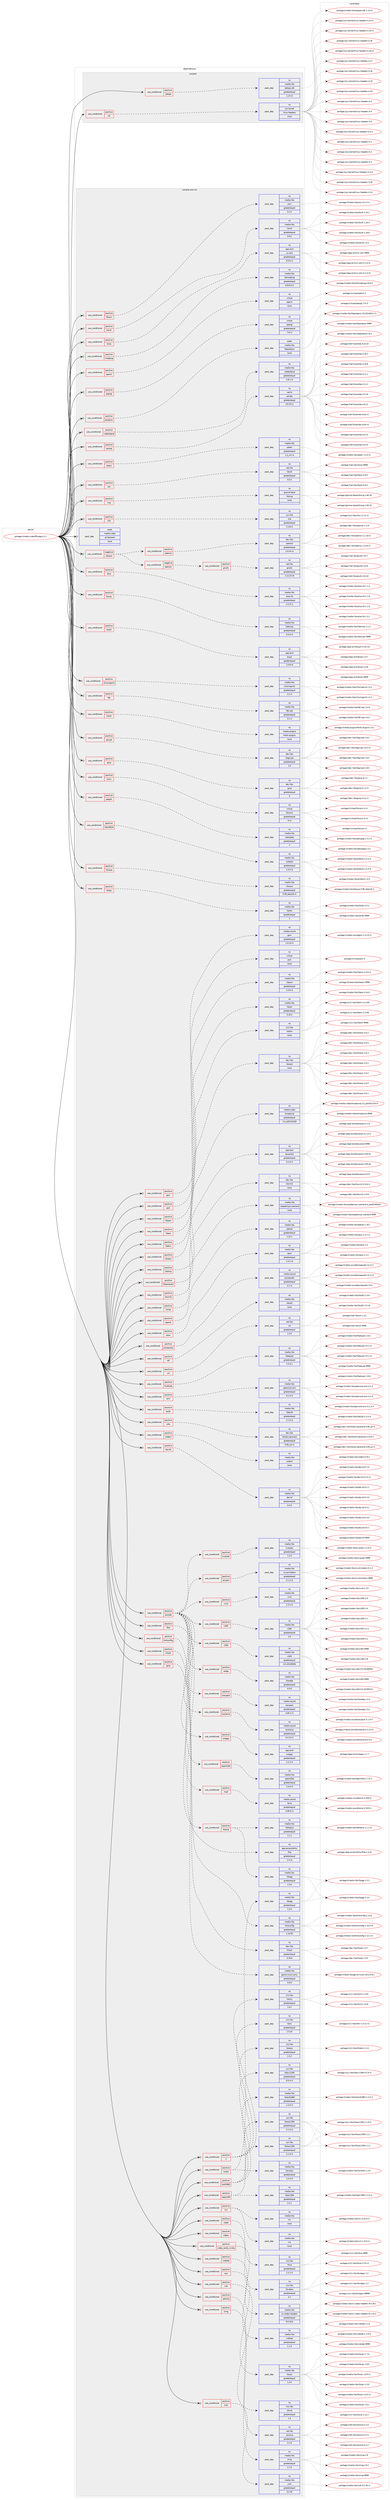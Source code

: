 digraph prolog {

# *************
# Graph options
# *************

newrank=true;
concentrate=true;
compound=true;
graph [rankdir=LR,fontname=Helvetica,fontsize=10,ranksep=1.5];#, ranksep=2.5, nodesep=0.2];
edge  [arrowhead=vee];
node  [fontname=Helvetica,fontsize=10];

# **********
# The ebuild
# **********

subgraph cluster_leftcol {
color=gray;
rank=same;
label=<<i>ebuild</i>>;
id [label="portage://media-video/ffmpeg-4.2.1", color=red, width=4, href="../media-video/ffmpeg-4.2.1.svg"];
}

# ****************
# The dependencies
# ****************

subgraph cluster_midcol {
color=gray;
label=<<i>dependencies</i>>;
subgraph cluster_compile {
fillcolor="#eeeeee";
style=filled;
label=<<i>compile</i>>;
subgraph cond84517 {
dependency339801 [label=<<TABLE BORDER="0" CELLBORDER="1" CELLSPACING="0" CELLPADDING="4"><TR><TD ROWSPAN="3" CELLPADDING="10">use_conditional</TD></TR><TR><TD>positive</TD></TR><TR><TD>ladspa</TD></TR></TABLE>>, shape=none, color=red];
subgraph pack249711 {
dependency339802 [label=<<TABLE BORDER="0" CELLBORDER="1" CELLSPACING="0" CELLPADDING="4" WIDTH="220"><TR><TD ROWSPAN="6" CELLPADDING="30">pack_dep</TD></TR><TR><TD WIDTH="110">no</TD></TR><TR><TD>media-libs</TD></TR><TR><TD>ladspa-sdk</TD></TR><TR><TD>greaterequal</TD></TR><TR><TD>1.13-r2</TD></TR></TABLE>>, shape=none, color=blue];
}
dependency339801:e -> dependency339802:w [weight=20,style="dashed",arrowhead="vee"];
}
id:e -> dependency339801:w [weight=20,style="solid",arrowhead="vee"];
subgraph cond84518 {
dependency339803 [label=<<TABLE BORDER="0" CELLBORDER="1" CELLSPACING="0" CELLPADDING="4"><TR><TD ROWSPAN="3" CELLPADDING="10">use_conditional</TD></TR><TR><TD>positive</TD></TR><TR><TD>v4l</TD></TR></TABLE>>, shape=none, color=red];
subgraph pack249712 {
dependency339804 [label=<<TABLE BORDER="0" CELLBORDER="1" CELLSPACING="0" CELLPADDING="4" WIDTH="220"><TR><TD ROWSPAN="6" CELLPADDING="30">pack_dep</TD></TR><TR><TD WIDTH="110">no</TD></TR><TR><TD>sys-kernel</TD></TR><TR><TD>linux-headers</TD></TR><TR><TD>none</TD></TR><TR><TD></TD></TR></TABLE>>, shape=none, color=blue];
}
dependency339803:e -> dependency339804:w [weight=20,style="dashed",arrowhead="vee"];
}
id:e -> dependency339803:w [weight=20,style="solid",arrowhead="vee"];
}
subgraph cluster_compileandrun {
fillcolor="#eeeeee";
style=filled;
label=<<i>compile and run</i>>;
subgraph cond84519 {
dependency339805 [label=<<TABLE BORDER="0" CELLBORDER="1" CELLSPACING="0" CELLPADDING="4"><TR><TD ROWSPAN="3" CELLPADDING="10">use_conditional</TD></TR><TR><TD>negative</TD></TR><TR><TD>libressl</TD></TR></TABLE>>, shape=none, color=red];
subgraph cond84520 {
dependency339806 [label=<<TABLE BORDER="0" CELLBORDER="1" CELLSPACING="0" CELLPADDING="4"><TR><TD ROWSPAN="3" CELLPADDING="10">use_conditional</TD></TR><TR><TD>positive</TD></TR><TR><TD>openssl</TD></TR></TABLE>>, shape=none, color=red];
subgraph pack249713 {
dependency339807 [label=<<TABLE BORDER="0" CELLBORDER="1" CELLSPACING="0" CELLPADDING="4" WIDTH="220"><TR><TD ROWSPAN="6" CELLPADDING="30">pack_dep</TD></TR><TR><TD WIDTH="110">no</TD></TR><TR><TD>dev-libs</TD></TR><TR><TD>openssl</TD></TR><TR><TD>greaterequal</TD></TR><TR><TD>1.0.1h-r2</TD></TR></TABLE>>, shape=none, color=blue];
}
dependency339806:e -> dependency339807:w [weight=20,style="dashed",arrowhead="vee"];
}
dependency339805:e -> dependency339806:w [weight=20,style="dashed",arrowhead="vee"];
subgraph cond84521 {
dependency339808 [label=<<TABLE BORDER="0" CELLBORDER="1" CELLSPACING="0" CELLPADDING="4"><TR><TD ROWSPAN="3" CELLPADDING="10">use_conditional</TD></TR><TR><TD>negative</TD></TR><TR><TD>openssl</TD></TR></TABLE>>, shape=none, color=red];
subgraph cond84522 {
dependency339809 [label=<<TABLE BORDER="0" CELLBORDER="1" CELLSPACING="0" CELLPADDING="4"><TR><TD ROWSPAN="3" CELLPADDING="10">use_conditional</TD></TR><TR><TD>positive</TD></TR><TR><TD>gnutls</TD></TR></TABLE>>, shape=none, color=red];
subgraph pack249714 {
dependency339810 [label=<<TABLE BORDER="0" CELLBORDER="1" CELLSPACING="0" CELLPADDING="4" WIDTH="220"><TR><TD ROWSPAN="6" CELLPADDING="30">pack_dep</TD></TR><TR><TD WIDTH="110">no</TD></TR><TR><TD>net-libs</TD></TR><TR><TD>gnutls</TD></TR><TR><TD>greaterequal</TD></TR><TR><TD>2.12.23-r6</TD></TR></TABLE>>, shape=none, color=blue];
}
dependency339809:e -> dependency339810:w [weight=20,style="dashed",arrowhead="vee"];
}
dependency339808:e -> dependency339809:w [weight=20,style="dashed",arrowhead="vee"];
}
dependency339805:e -> dependency339808:w [weight=20,style="dashed",arrowhead="vee"];
}
id:e -> dependency339805:w [weight=20,style="solid",arrowhead="odotvee"];
subgraph cond84523 {
dependency339811 [label=<<TABLE BORDER="0" CELLBORDER="1" CELLSPACING="0" CELLPADDING="4"><TR><TD ROWSPAN="3" CELLPADDING="10">use_conditional</TD></TR><TR><TD>positive</TD></TR><TR><TD>X</TD></TR></TABLE>>, shape=none, color=red];
subgraph pack249715 {
dependency339812 [label=<<TABLE BORDER="0" CELLBORDER="1" CELLSPACING="0" CELLPADDING="4" WIDTH="220"><TR><TD ROWSPAN="6" CELLPADDING="30">pack_dep</TD></TR><TR><TD WIDTH="110">no</TD></TR><TR><TD>x11-libs</TD></TR><TR><TD>libX11</TD></TR><TR><TD>greaterequal</TD></TR><TR><TD>1.6.2</TD></TR></TABLE>>, shape=none, color=blue];
}
dependency339811:e -> dependency339812:w [weight=20,style="dashed",arrowhead="vee"];
subgraph pack249716 {
dependency339813 [label=<<TABLE BORDER="0" CELLBORDER="1" CELLSPACING="0" CELLPADDING="4" WIDTH="220"><TR><TD ROWSPAN="6" CELLPADDING="30">pack_dep</TD></TR><TR><TD WIDTH="110">no</TD></TR><TR><TD>x11-libs</TD></TR><TR><TD>libXext</TD></TR><TR><TD>greaterequal</TD></TR><TR><TD>1.3.2</TD></TR></TABLE>>, shape=none, color=blue];
}
dependency339811:e -> dependency339813:w [weight=20,style="dashed",arrowhead="vee"];
subgraph pack249717 {
dependency339814 [label=<<TABLE BORDER="0" CELLBORDER="1" CELLSPACING="0" CELLPADDING="4" WIDTH="220"><TR><TD ROWSPAN="6" CELLPADDING="30">pack_dep</TD></TR><TR><TD WIDTH="110">no</TD></TR><TR><TD>x11-libs</TD></TR><TR><TD>libXv</TD></TR><TR><TD>greaterequal</TD></TR><TR><TD>1.0.10</TD></TR></TABLE>>, shape=none, color=blue];
}
dependency339811:e -> dependency339814:w [weight=20,style="dashed",arrowhead="vee"];
}
id:e -> dependency339811:w [weight=20,style="solid",arrowhead="odotvee"];
subgraph cond84524 {
dependency339815 [label=<<TABLE BORDER="0" CELLBORDER="1" CELLSPACING="0" CELLPADDING="4"><TR><TD ROWSPAN="3" CELLPADDING="10">use_conditional</TD></TR><TR><TD>positive</TD></TR><TR><TD>alsa</TD></TR></TABLE>>, shape=none, color=red];
subgraph pack249718 {
dependency339816 [label=<<TABLE BORDER="0" CELLBORDER="1" CELLSPACING="0" CELLPADDING="4" WIDTH="220"><TR><TD ROWSPAN="6" CELLPADDING="30">pack_dep</TD></TR><TR><TD WIDTH="110">no</TD></TR><TR><TD>media-libs</TD></TR><TR><TD>alsa-lib</TD></TR><TR><TD>greaterequal</TD></TR><TR><TD>1.0.27.2</TD></TR></TABLE>>, shape=none, color=blue];
}
dependency339815:e -> dependency339816:w [weight=20,style="dashed",arrowhead="vee"];
}
id:e -> dependency339815:w [weight=20,style="solid",arrowhead="odotvee"];
subgraph cond84525 {
dependency339817 [label=<<TABLE BORDER="0" CELLBORDER="1" CELLSPACING="0" CELLPADDING="4"><TR><TD ROWSPAN="3" CELLPADDING="10">use_conditional</TD></TR><TR><TD>positive</TD></TR><TR><TD>amr</TD></TR></TABLE>>, shape=none, color=red];
subgraph pack249719 {
dependency339818 [label=<<TABLE BORDER="0" CELLBORDER="1" CELLSPACING="0" CELLPADDING="4" WIDTH="220"><TR><TD ROWSPAN="6" CELLPADDING="30">pack_dep</TD></TR><TR><TD WIDTH="110">no</TD></TR><TR><TD>media-libs</TD></TR><TR><TD>opencore-amr</TD></TR><TR><TD>greaterequal</TD></TR><TR><TD>0.1.3-r1</TD></TR></TABLE>>, shape=none, color=blue];
}
dependency339817:e -> dependency339818:w [weight=20,style="dashed",arrowhead="vee"];
}
id:e -> dependency339817:w [weight=20,style="solid",arrowhead="odotvee"];
subgraph cond84526 {
dependency339819 [label=<<TABLE BORDER="0" CELLBORDER="1" CELLSPACING="0" CELLPADDING="4"><TR><TD ROWSPAN="3" CELLPADDING="10">use_conditional</TD></TR><TR><TD>positive</TD></TR><TR><TD>bluray</TD></TR></TABLE>>, shape=none, color=red];
subgraph pack249720 {
dependency339820 [label=<<TABLE BORDER="0" CELLBORDER="1" CELLSPACING="0" CELLPADDING="4" WIDTH="220"><TR><TD ROWSPAN="6" CELLPADDING="30">pack_dep</TD></TR><TR><TD WIDTH="110">no</TD></TR><TR><TD>media-libs</TD></TR><TR><TD>libbluray</TD></TR><TR><TD>greaterequal</TD></TR><TR><TD>0.3.0-r1</TD></TR></TABLE>>, shape=none, color=blue];
}
dependency339819:e -> dependency339820:w [weight=20,style="dashed",arrowhead="vee"];
}
id:e -> dependency339819:w [weight=20,style="solid",arrowhead="odotvee"];
subgraph cond84527 {
dependency339821 [label=<<TABLE BORDER="0" CELLBORDER="1" CELLSPACING="0" CELLPADDING="4"><TR><TD ROWSPAN="3" CELLPADDING="10">use_conditional</TD></TR><TR><TD>positive</TD></TR><TR><TD>bs2b</TD></TR></TABLE>>, shape=none, color=red];
subgraph pack249721 {
dependency339822 [label=<<TABLE BORDER="0" CELLBORDER="1" CELLSPACING="0" CELLPADDING="4" WIDTH="220"><TR><TD ROWSPAN="6" CELLPADDING="30">pack_dep</TD></TR><TR><TD WIDTH="110">no</TD></TR><TR><TD>media-libs</TD></TR><TR><TD>libbs2b</TD></TR><TR><TD>greaterequal</TD></TR><TR><TD>3.1.0-r1</TD></TR></TABLE>>, shape=none, color=blue];
}
dependency339821:e -> dependency339822:w [weight=20,style="dashed",arrowhead="vee"];
}
id:e -> dependency339821:w [weight=20,style="solid",arrowhead="odotvee"];
subgraph cond84528 {
dependency339823 [label=<<TABLE BORDER="0" CELLBORDER="1" CELLSPACING="0" CELLPADDING="4"><TR><TD ROWSPAN="3" CELLPADDING="10">use_conditional</TD></TR><TR><TD>positive</TD></TR><TR><TD>bzip2</TD></TR></TABLE>>, shape=none, color=red];
subgraph pack249722 {
dependency339824 [label=<<TABLE BORDER="0" CELLBORDER="1" CELLSPACING="0" CELLPADDING="4" WIDTH="220"><TR><TD ROWSPAN="6" CELLPADDING="30">pack_dep</TD></TR><TR><TD WIDTH="110">no</TD></TR><TR><TD>app-arch</TD></TR><TR><TD>bzip2</TD></TR><TR><TD>greaterequal</TD></TR><TR><TD>1.0.6-r4</TD></TR></TABLE>>, shape=none, color=blue];
}
dependency339823:e -> dependency339824:w [weight=20,style="dashed",arrowhead="vee"];
}
id:e -> dependency339823:w [weight=20,style="solid",arrowhead="odotvee"];
subgraph cond84529 {
dependency339825 [label=<<TABLE BORDER="0" CELLBORDER="1" CELLSPACING="0" CELLPADDING="4"><TR><TD ROWSPAN="3" CELLPADDING="10">use_conditional</TD></TR><TR><TD>positive</TD></TR><TR><TD>cdio</TD></TR></TABLE>>, shape=none, color=red];
subgraph pack249723 {
dependency339826 [label=<<TABLE BORDER="0" CELLBORDER="1" CELLSPACING="0" CELLPADDING="4" WIDTH="220"><TR><TD ROWSPAN="6" CELLPADDING="30">pack_dep</TD></TR><TR><TD WIDTH="110">no</TD></TR><TR><TD>dev-libs</TD></TR><TR><TD>libcdio-paranoia</TD></TR><TR><TD>greaterequal</TD></TR><TR><TD>0.90_p1-r1</TD></TR></TABLE>>, shape=none, color=blue];
}
dependency339825:e -> dependency339826:w [weight=20,style="dashed",arrowhead="vee"];
}
id:e -> dependency339825:w [weight=20,style="solid",arrowhead="odotvee"];
subgraph cond84530 {
dependency339827 [label=<<TABLE BORDER="0" CELLBORDER="1" CELLSPACING="0" CELLPADDING="4"><TR><TD ROWSPAN="3" CELLPADDING="10">use_conditional</TD></TR><TR><TD>positive</TD></TR><TR><TD>chromaprint</TD></TR></TABLE>>, shape=none, color=red];
subgraph pack249724 {
dependency339828 [label=<<TABLE BORDER="0" CELLBORDER="1" CELLSPACING="0" CELLPADDING="4" WIDTH="220"><TR><TD ROWSPAN="6" CELLPADDING="30">pack_dep</TD></TR><TR><TD WIDTH="110">no</TD></TR><TR><TD>media-libs</TD></TR><TR><TD>chromaprint</TD></TR><TR><TD>greaterequal</TD></TR><TR><TD>1.2-r1</TD></TR></TABLE>>, shape=none, color=blue];
}
dependency339827:e -> dependency339828:w [weight=20,style="dashed",arrowhead="vee"];
}
id:e -> dependency339827:w [weight=20,style="solid",arrowhead="odotvee"];
subgraph cond84531 {
dependency339829 [label=<<TABLE BORDER="0" CELLBORDER="1" CELLSPACING="0" CELLPADDING="4"><TR><TD ROWSPAN="3" CELLPADDING="10">use_conditional</TD></TR><TR><TD>positive</TD></TR><TR><TD>codec2</TD></TR></TABLE>>, shape=none, color=red];
subgraph pack249725 {
dependency339830 [label=<<TABLE BORDER="0" CELLBORDER="1" CELLSPACING="0" CELLPADDING="4" WIDTH="220"><TR><TD ROWSPAN="6" CELLPADDING="30">pack_dep</TD></TR><TR><TD WIDTH="110">no</TD></TR><TR><TD>media-libs</TD></TR><TR><TD>codec2</TD></TR><TR><TD>none</TD></TR><TR><TD></TD></TR></TABLE>>, shape=none, color=blue];
}
dependency339829:e -> dependency339830:w [weight=20,style="dashed",arrowhead="vee"];
}
id:e -> dependency339829:w [weight=20,style="solid",arrowhead="odotvee"];
subgraph cond84532 {
dependency339831 [label=<<TABLE BORDER="0" CELLBORDER="1" CELLSPACING="0" CELLPADDING="4"><TR><TD ROWSPAN="3" CELLPADDING="10">use_conditional</TD></TR><TR><TD>positive</TD></TR><TR><TD>dav1d</TD></TR></TABLE>>, shape=none, color=red];
subgraph pack249726 {
dependency339832 [label=<<TABLE BORDER="0" CELLBORDER="1" CELLSPACING="0" CELLPADDING="4" WIDTH="220"><TR><TD ROWSPAN="6" CELLPADDING="30">pack_dep</TD></TR><TR><TD WIDTH="110">no</TD></TR><TR><TD>media-libs</TD></TR><TR><TD>dav1d</TD></TR><TR><TD>greaterequal</TD></TR><TR><TD>0.4.0</TD></TR></TABLE>>, shape=none, color=blue];
}
dependency339831:e -> dependency339832:w [weight=20,style="dashed",arrowhead="vee"];
}
id:e -> dependency339831:w [weight=20,style="solid",arrowhead="odotvee"];
subgraph cond84533 {
dependency339833 [label=<<TABLE BORDER="0" CELLBORDER="1" CELLSPACING="0" CELLPADDING="4"><TR><TD ROWSPAN="3" CELLPADDING="10">use_conditional</TD></TR><TR><TD>positive</TD></TR><TR><TD>encode</TD></TR></TABLE>>, shape=none, color=red];
subgraph cond84534 {
dependency339834 [label=<<TABLE BORDER="0" CELLBORDER="1" CELLSPACING="0" CELLPADDING="4"><TR><TD ROWSPAN="3" CELLPADDING="10">use_conditional</TD></TR><TR><TD>positive</TD></TR><TR><TD>amrenc</TD></TR></TABLE>>, shape=none, color=red];
subgraph pack249727 {
dependency339835 [label=<<TABLE BORDER="0" CELLBORDER="1" CELLSPACING="0" CELLPADDING="4" WIDTH="220"><TR><TD ROWSPAN="6" CELLPADDING="30">pack_dep</TD></TR><TR><TD WIDTH="110">no</TD></TR><TR><TD>media-libs</TD></TR><TR><TD>vo-amrwbenc</TD></TR><TR><TD>greaterequal</TD></TR><TR><TD>0.1.2-r1</TD></TR></TABLE>>, shape=none, color=blue];
}
dependency339834:e -> dependency339835:w [weight=20,style="dashed",arrowhead="vee"];
}
dependency339833:e -> dependency339834:w [weight=20,style="dashed",arrowhead="vee"];
subgraph cond84535 {
dependency339836 [label=<<TABLE BORDER="0" CELLBORDER="1" CELLSPACING="0" CELLPADDING="4"><TR><TD ROWSPAN="3" CELLPADDING="10">use_conditional</TD></TR><TR><TD>positive</TD></TR><TR><TD>kvazaar</TD></TR></TABLE>>, shape=none, color=red];
subgraph pack249728 {
dependency339837 [label=<<TABLE BORDER="0" CELLBORDER="1" CELLSPACING="0" CELLPADDING="4" WIDTH="220"><TR><TD ROWSPAN="6" CELLPADDING="30">pack_dep</TD></TR><TR><TD WIDTH="110">no</TD></TR><TR><TD>media-libs</TD></TR><TR><TD>kvazaar</TD></TR><TR><TD>greaterequal</TD></TR><TR><TD>1.2.0</TD></TR></TABLE>>, shape=none, color=blue];
}
dependency339836:e -> dependency339837:w [weight=20,style="dashed",arrowhead="vee"];
}
dependency339833:e -> dependency339836:w [weight=20,style="dashed",arrowhead="vee"];
subgraph cond84536 {
dependency339838 [label=<<TABLE BORDER="0" CELLBORDER="1" CELLSPACING="0" CELLPADDING="4"><TR><TD ROWSPAN="3" CELLPADDING="10">use_conditional</TD></TR><TR><TD>positive</TD></TR><TR><TD>mp3</TD></TR></TABLE>>, shape=none, color=red];
subgraph pack249729 {
dependency339839 [label=<<TABLE BORDER="0" CELLBORDER="1" CELLSPACING="0" CELLPADDING="4" WIDTH="220"><TR><TD ROWSPAN="6" CELLPADDING="30">pack_dep</TD></TR><TR><TD WIDTH="110">no</TD></TR><TR><TD>media-sound</TD></TR><TR><TD>lame</TD></TR><TR><TD>greaterequal</TD></TR><TR><TD>3.99.5-r1</TD></TR></TABLE>>, shape=none, color=blue];
}
dependency339838:e -> dependency339839:w [weight=20,style="dashed",arrowhead="vee"];
}
dependency339833:e -> dependency339838:w [weight=20,style="dashed",arrowhead="vee"];
subgraph cond84537 {
dependency339840 [label=<<TABLE BORDER="0" CELLBORDER="1" CELLSPACING="0" CELLPADDING="4"><TR><TD ROWSPAN="3" CELLPADDING="10">use_conditional</TD></TR><TR><TD>positive</TD></TR><TR><TD>openh264</TD></TR></TABLE>>, shape=none, color=red];
subgraph pack249730 {
dependency339841 [label=<<TABLE BORDER="0" CELLBORDER="1" CELLSPACING="0" CELLPADDING="4" WIDTH="220"><TR><TD ROWSPAN="6" CELLPADDING="30">pack_dep</TD></TR><TR><TD WIDTH="110">no</TD></TR><TR><TD>media-libs</TD></TR><TR><TD>openh264</TD></TR><TR><TD>greaterequal</TD></TR><TR><TD>1.4.0-r1</TD></TR></TABLE>>, shape=none, color=blue];
}
dependency339840:e -> dependency339841:w [weight=20,style="dashed",arrowhead="vee"];
}
dependency339833:e -> dependency339840:w [weight=20,style="dashed",arrowhead="vee"];
subgraph cond84538 {
dependency339842 [label=<<TABLE BORDER="0" CELLBORDER="1" CELLSPACING="0" CELLPADDING="4"><TR><TD ROWSPAN="3" CELLPADDING="10">use_conditional</TD></TR><TR><TD>positive</TD></TR><TR><TD>snappy</TD></TR></TABLE>>, shape=none, color=red];
subgraph pack249731 {
dependency339843 [label=<<TABLE BORDER="0" CELLBORDER="1" CELLSPACING="0" CELLPADDING="4" WIDTH="220"><TR><TD ROWSPAN="6" CELLPADDING="30">pack_dep</TD></TR><TR><TD WIDTH="110">no</TD></TR><TR><TD>app-arch</TD></TR><TR><TD>snappy</TD></TR><TR><TD>greaterequal</TD></TR><TR><TD>1.1.2-r1</TD></TR></TABLE>>, shape=none, color=blue];
}
dependency339842:e -> dependency339843:w [weight=20,style="dashed",arrowhead="vee"];
}
dependency339833:e -> dependency339842:w [weight=20,style="dashed",arrowhead="vee"];
subgraph cond84539 {
dependency339844 [label=<<TABLE BORDER="0" CELLBORDER="1" CELLSPACING="0" CELLPADDING="4"><TR><TD ROWSPAN="3" CELLPADDING="10">use_conditional</TD></TR><TR><TD>positive</TD></TR><TR><TD>theora</TD></TR></TABLE>>, shape=none, color=red];
subgraph pack249732 {
dependency339845 [label=<<TABLE BORDER="0" CELLBORDER="1" CELLSPACING="0" CELLPADDING="4" WIDTH="220"><TR><TD ROWSPAN="6" CELLPADDING="30">pack_dep</TD></TR><TR><TD WIDTH="110">no</TD></TR><TR><TD>media-libs</TD></TR><TR><TD>libtheora</TD></TR><TR><TD>greaterequal</TD></TR><TR><TD>1.1.1</TD></TR></TABLE>>, shape=none, color=blue];
}
dependency339844:e -> dependency339845:w [weight=20,style="dashed",arrowhead="vee"];
subgraph pack249733 {
dependency339846 [label=<<TABLE BORDER="0" CELLBORDER="1" CELLSPACING="0" CELLPADDING="4" WIDTH="220"><TR><TD ROWSPAN="6" CELLPADDING="30">pack_dep</TD></TR><TR><TD WIDTH="110">no</TD></TR><TR><TD>media-libs</TD></TR><TR><TD>libogg</TD></TR><TR><TD>greaterequal</TD></TR><TR><TD>1.3.0</TD></TR></TABLE>>, shape=none, color=blue];
}
dependency339844:e -> dependency339846:w [weight=20,style="dashed",arrowhead="vee"];
}
dependency339833:e -> dependency339844:w [weight=20,style="dashed",arrowhead="vee"];
subgraph cond84540 {
dependency339847 [label=<<TABLE BORDER="0" CELLBORDER="1" CELLSPACING="0" CELLPADDING="4"><TR><TD ROWSPAN="3" CELLPADDING="10">use_conditional</TD></TR><TR><TD>positive</TD></TR><TR><TD>twolame</TD></TR></TABLE>>, shape=none, color=red];
subgraph pack249734 {
dependency339848 [label=<<TABLE BORDER="0" CELLBORDER="1" CELLSPACING="0" CELLPADDING="4" WIDTH="220"><TR><TD ROWSPAN="6" CELLPADDING="30">pack_dep</TD></TR><TR><TD WIDTH="110">no</TD></TR><TR><TD>media-sound</TD></TR><TR><TD>twolame</TD></TR><TR><TD>greaterequal</TD></TR><TR><TD>0.3.13-r1</TD></TR></TABLE>>, shape=none, color=blue];
}
dependency339847:e -> dependency339848:w [weight=20,style="dashed",arrowhead="vee"];
}
dependency339833:e -> dependency339847:w [weight=20,style="dashed",arrowhead="vee"];
subgraph cond84541 {
dependency339849 [label=<<TABLE BORDER="0" CELLBORDER="1" CELLSPACING="0" CELLPADDING="4"><TR><TD ROWSPAN="3" CELLPADDING="10">use_conditional</TD></TR><TR><TD>positive</TD></TR><TR><TD>wavpack</TD></TR></TABLE>>, shape=none, color=red];
subgraph pack249735 {
dependency339850 [label=<<TABLE BORDER="0" CELLBORDER="1" CELLSPACING="0" CELLPADDING="4" WIDTH="220"><TR><TD ROWSPAN="6" CELLPADDING="30">pack_dep</TD></TR><TR><TD WIDTH="110">no</TD></TR><TR><TD>media-sound</TD></TR><TR><TD>wavpack</TD></TR><TR><TD>greaterequal</TD></TR><TR><TD>4.60.1-r1</TD></TR></TABLE>>, shape=none, color=blue];
}
dependency339849:e -> dependency339850:w [weight=20,style="dashed",arrowhead="vee"];
}
dependency339833:e -> dependency339849:w [weight=20,style="dashed",arrowhead="vee"];
subgraph cond84542 {
dependency339851 [label=<<TABLE BORDER="0" CELLBORDER="1" CELLSPACING="0" CELLPADDING="4"><TR><TD ROWSPAN="3" CELLPADDING="10">use_conditional</TD></TR><TR><TD>positive</TD></TR><TR><TD>webp</TD></TR></TABLE>>, shape=none, color=red];
subgraph pack249736 {
dependency339852 [label=<<TABLE BORDER="0" CELLBORDER="1" CELLSPACING="0" CELLPADDING="4" WIDTH="220"><TR><TD ROWSPAN="6" CELLPADDING="30">pack_dep</TD></TR><TR><TD WIDTH="110">no</TD></TR><TR><TD>media-libs</TD></TR><TR><TD>libwebp</TD></TR><TR><TD>greaterequal</TD></TR><TR><TD>0.3.0</TD></TR></TABLE>>, shape=none, color=blue];
}
dependency339851:e -> dependency339852:w [weight=20,style="dashed",arrowhead="vee"];
}
dependency339833:e -> dependency339851:w [weight=20,style="dashed",arrowhead="vee"];
subgraph cond84543 {
dependency339853 [label=<<TABLE BORDER="0" CELLBORDER="1" CELLSPACING="0" CELLPADDING="4"><TR><TD ROWSPAN="3" CELLPADDING="10">use_conditional</TD></TR><TR><TD>positive</TD></TR><TR><TD>x264</TD></TR></TABLE>>, shape=none, color=red];
subgraph pack249737 {
dependency339854 [label=<<TABLE BORDER="0" CELLBORDER="1" CELLSPACING="0" CELLPADDING="4" WIDTH="220"><TR><TD ROWSPAN="6" CELLPADDING="30">pack_dep</TD></TR><TR><TD WIDTH="110">no</TD></TR><TR><TD>media-libs</TD></TR><TR><TD>x264</TD></TR><TR><TD>greaterequal</TD></TR><TR><TD>0.0.20130506</TD></TR></TABLE>>, shape=none, color=blue];
}
dependency339853:e -> dependency339854:w [weight=20,style="dashed",arrowhead="vee"];
}
dependency339833:e -> dependency339853:w [weight=20,style="dashed",arrowhead="vee"];
subgraph cond84544 {
dependency339855 [label=<<TABLE BORDER="0" CELLBORDER="1" CELLSPACING="0" CELLPADDING="4"><TR><TD ROWSPAN="3" CELLPADDING="10">use_conditional</TD></TR><TR><TD>positive</TD></TR><TR><TD>x265</TD></TR></TABLE>>, shape=none, color=red];
subgraph pack249738 {
dependency339856 [label=<<TABLE BORDER="0" CELLBORDER="1" CELLSPACING="0" CELLPADDING="4" WIDTH="220"><TR><TD ROWSPAN="6" CELLPADDING="30">pack_dep</TD></TR><TR><TD WIDTH="110">no</TD></TR><TR><TD>media-libs</TD></TR><TR><TD>x265</TD></TR><TR><TD>greaterequal</TD></TR><TR><TD>1.6</TD></TR></TABLE>>, shape=none, color=blue];
}
dependency339855:e -> dependency339856:w [weight=20,style="dashed",arrowhead="vee"];
}
dependency339833:e -> dependency339855:w [weight=20,style="dashed",arrowhead="vee"];
subgraph cond84545 {
dependency339857 [label=<<TABLE BORDER="0" CELLBORDER="1" CELLSPACING="0" CELLPADDING="4"><TR><TD ROWSPAN="3" CELLPADDING="10">use_conditional</TD></TR><TR><TD>positive</TD></TR><TR><TD>xvid</TD></TR></TABLE>>, shape=none, color=red];
subgraph pack249739 {
dependency339858 [label=<<TABLE BORDER="0" CELLBORDER="1" CELLSPACING="0" CELLPADDING="4" WIDTH="220"><TR><TD ROWSPAN="6" CELLPADDING="30">pack_dep</TD></TR><TR><TD WIDTH="110">no</TD></TR><TR><TD>media-libs</TD></TR><TR><TD>xvid</TD></TR><TR><TD>greaterequal</TD></TR><TR><TD>1.3.2-r1</TD></TR></TABLE>>, shape=none, color=blue];
}
dependency339857:e -> dependency339858:w [weight=20,style="dashed",arrowhead="vee"];
}
dependency339833:e -> dependency339857:w [weight=20,style="dashed",arrowhead="vee"];
}
id:e -> dependency339833:w [weight=20,style="solid",arrowhead="odotvee"];
subgraph cond84546 {
dependency339859 [label=<<TABLE BORDER="0" CELLBORDER="1" CELLSPACING="0" CELLPADDING="4"><TR><TD ROWSPAN="3" CELLPADDING="10">use_conditional</TD></TR><TR><TD>positive</TD></TR><TR><TD>fdk</TD></TR></TABLE>>, shape=none, color=red];
subgraph pack249740 {
dependency339860 [label=<<TABLE BORDER="0" CELLBORDER="1" CELLSPACING="0" CELLPADDING="4" WIDTH="220"><TR><TD ROWSPAN="6" CELLPADDING="30">pack_dep</TD></TR><TR><TD WIDTH="110">no</TD></TR><TR><TD>media-libs</TD></TR><TR><TD>fdk-aac</TD></TR><TR><TD>greaterequal</TD></TR><TR><TD>0.1.3</TD></TR></TABLE>>, shape=none, color=blue];
}
dependency339859:e -> dependency339860:w [weight=20,style="dashed",arrowhead="vee"];
}
id:e -> dependency339859:w [weight=20,style="solid",arrowhead="odotvee"];
subgraph cond84547 {
dependency339861 [label=<<TABLE BORDER="0" CELLBORDER="1" CELLSPACING="0" CELLPADDING="4"><TR><TD ROWSPAN="3" CELLPADDING="10">use_conditional</TD></TR><TR><TD>positive</TD></TR><TR><TD>flite</TD></TR></TABLE>>, shape=none, color=red];
subgraph pack249741 {
dependency339862 [label=<<TABLE BORDER="0" CELLBORDER="1" CELLSPACING="0" CELLPADDING="4" WIDTH="220"><TR><TD ROWSPAN="6" CELLPADDING="30">pack_dep</TD></TR><TR><TD WIDTH="110">no</TD></TR><TR><TD>app-accessibility</TD></TR><TR><TD>flite</TD></TR><TR><TD>greaterequal</TD></TR><TR><TD>1.4-r4</TD></TR></TABLE>>, shape=none, color=blue];
}
dependency339861:e -> dependency339862:w [weight=20,style="dashed",arrowhead="vee"];
}
id:e -> dependency339861:w [weight=20,style="solid",arrowhead="odotvee"];
subgraph cond84548 {
dependency339863 [label=<<TABLE BORDER="0" CELLBORDER="1" CELLSPACING="0" CELLPADDING="4"><TR><TD ROWSPAN="3" CELLPADDING="10">use_conditional</TD></TR><TR><TD>positive</TD></TR><TR><TD>fontconfig</TD></TR></TABLE>>, shape=none, color=red];
subgraph pack249742 {
dependency339864 [label=<<TABLE BORDER="0" CELLBORDER="1" CELLSPACING="0" CELLPADDING="4" WIDTH="220"><TR><TD ROWSPAN="6" CELLPADDING="30">pack_dep</TD></TR><TR><TD WIDTH="110">no</TD></TR><TR><TD>media-libs</TD></TR><TR><TD>fontconfig</TD></TR><TR><TD>greaterequal</TD></TR><TR><TD>2.10.92</TD></TR></TABLE>>, shape=none, color=blue];
}
dependency339863:e -> dependency339864:w [weight=20,style="dashed",arrowhead="vee"];
}
id:e -> dependency339863:w [weight=20,style="solid",arrowhead="odotvee"];
subgraph cond84549 {
dependency339865 [label=<<TABLE BORDER="0" CELLBORDER="1" CELLSPACING="0" CELLPADDING="4"><TR><TD ROWSPAN="3" CELLPADDING="10">use_conditional</TD></TR><TR><TD>positive</TD></TR><TR><TD>frei0r</TD></TR></TABLE>>, shape=none, color=red];
subgraph pack249743 {
dependency339866 [label=<<TABLE BORDER="0" CELLBORDER="1" CELLSPACING="0" CELLPADDING="4" WIDTH="220"><TR><TD ROWSPAN="6" CELLPADDING="30">pack_dep</TD></TR><TR><TD WIDTH="110">no</TD></TR><TR><TD>media-plugins</TD></TR><TR><TD>frei0r-plugins</TD></TR><TR><TD>none</TD></TR><TR><TD></TD></TR></TABLE>>, shape=none, color=blue];
}
dependency339865:e -> dependency339866:w [weight=20,style="dashed",arrowhead="vee"];
}
id:e -> dependency339865:w [weight=20,style="solid",arrowhead="odotvee"];
subgraph cond84550 {
dependency339867 [label=<<TABLE BORDER="0" CELLBORDER="1" CELLSPACING="0" CELLPADDING="4"><TR><TD ROWSPAN="3" CELLPADDING="10">use_conditional</TD></TR><TR><TD>positive</TD></TR><TR><TD>fribidi</TD></TR></TABLE>>, shape=none, color=red];
subgraph pack249744 {
dependency339868 [label=<<TABLE BORDER="0" CELLBORDER="1" CELLSPACING="0" CELLPADDING="4" WIDTH="220"><TR><TD ROWSPAN="6" CELLPADDING="30">pack_dep</TD></TR><TR><TD WIDTH="110">no</TD></TR><TR><TD>dev-libs</TD></TR><TR><TD>fribidi</TD></TR><TR><TD>greaterequal</TD></TR><TR><TD>0.19.6</TD></TR></TABLE>>, shape=none, color=blue];
}
dependency339867:e -> dependency339868:w [weight=20,style="dashed",arrowhead="vee"];
}
id:e -> dependency339867:w [weight=20,style="solid",arrowhead="odotvee"];
subgraph cond84551 {
dependency339869 [label=<<TABLE BORDER="0" CELLBORDER="1" CELLSPACING="0" CELLPADDING="4"><TR><TD ROWSPAN="3" CELLPADDING="10">use_conditional</TD></TR><TR><TD>positive</TD></TR><TR><TD>gcrypt</TD></TR></TABLE>>, shape=none, color=red];
subgraph pack249745 {
dependency339870 [label=<<TABLE BORDER="0" CELLBORDER="1" CELLSPACING="0" CELLPADDING="4" WIDTH="220"><TR><TD ROWSPAN="6" CELLPADDING="30">pack_dep</TD></TR><TR><TD WIDTH="110">no</TD></TR><TR><TD>dev-libs</TD></TR><TR><TD>libgcrypt</TD></TR><TR><TD>greaterequal</TD></TR><TR><TD>1.6</TD></TR></TABLE>>, shape=none, color=blue];
}
dependency339869:e -> dependency339870:w [weight=20,style="dashed",arrowhead="vee"];
}
id:e -> dependency339869:w [weight=20,style="solid",arrowhead="odotvee"];
subgraph cond84552 {
dependency339871 [label=<<TABLE BORDER="0" CELLBORDER="1" CELLSPACING="0" CELLPADDING="4"><TR><TD ROWSPAN="3" CELLPADDING="10">use_conditional</TD></TR><TR><TD>positive</TD></TR><TR><TD>gme</TD></TR></TABLE>>, shape=none, color=red];
subgraph pack249746 {
dependency339872 [label=<<TABLE BORDER="0" CELLBORDER="1" CELLSPACING="0" CELLPADDING="4" WIDTH="220"><TR><TD ROWSPAN="6" CELLPADDING="30">pack_dep</TD></TR><TR><TD WIDTH="110">no</TD></TR><TR><TD>media-libs</TD></TR><TR><TD>game-music-emu</TD></TR><TR><TD>greaterequal</TD></TR><TR><TD>0.6.0</TD></TR></TABLE>>, shape=none, color=blue];
}
dependency339871:e -> dependency339872:w [weight=20,style="dashed",arrowhead="vee"];
}
id:e -> dependency339871:w [weight=20,style="solid",arrowhead="odotvee"];
subgraph cond84553 {
dependency339873 [label=<<TABLE BORDER="0" CELLBORDER="1" CELLSPACING="0" CELLPADDING="4"><TR><TD ROWSPAN="3" CELLPADDING="10">use_conditional</TD></TR><TR><TD>positive</TD></TR><TR><TD>gmp</TD></TR></TABLE>>, shape=none, color=red];
subgraph pack249747 {
dependency339874 [label=<<TABLE BORDER="0" CELLBORDER="1" CELLSPACING="0" CELLPADDING="4" WIDTH="220"><TR><TD ROWSPAN="6" CELLPADDING="30">pack_dep</TD></TR><TR><TD WIDTH="110">no</TD></TR><TR><TD>dev-libs</TD></TR><TR><TD>gmp</TD></TR><TR><TD>greaterequal</TD></TR><TR><TD>6</TD></TR></TABLE>>, shape=none, color=blue];
}
dependency339873:e -> dependency339874:w [weight=20,style="dashed",arrowhead="vee"];
}
id:e -> dependency339873:w [weight=20,style="solid",arrowhead="odotvee"];
subgraph cond84554 {
dependency339875 [label=<<TABLE BORDER="0" CELLBORDER="1" CELLSPACING="0" CELLPADDING="4"><TR><TD ROWSPAN="3" CELLPADDING="10">use_conditional</TD></TR><TR><TD>positive</TD></TR><TR><TD>gsm</TD></TR></TABLE>>, shape=none, color=red];
subgraph pack249748 {
dependency339876 [label=<<TABLE BORDER="0" CELLBORDER="1" CELLSPACING="0" CELLPADDING="4" WIDTH="220"><TR><TD ROWSPAN="6" CELLPADDING="30">pack_dep</TD></TR><TR><TD WIDTH="110">no</TD></TR><TR><TD>media-sound</TD></TR><TR><TD>gsm</TD></TR><TR><TD>greaterequal</TD></TR><TR><TD>1.0.13-r1</TD></TR></TABLE>>, shape=none, color=blue];
}
dependency339875:e -> dependency339876:w [weight=20,style="dashed",arrowhead="vee"];
}
id:e -> dependency339875:w [weight=20,style="solid",arrowhead="odotvee"];
subgraph cond84555 {
dependency339877 [label=<<TABLE BORDER="0" CELLBORDER="1" CELLSPACING="0" CELLPADDING="4"><TR><TD ROWSPAN="3" CELLPADDING="10">use_conditional</TD></TR><TR><TD>positive</TD></TR><TR><TD>iconv</TD></TR></TABLE>>, shape=none, color=red];
subgraph pack249749 {
dependency339878 [label=<<TABLE BORDER="0" CELLBORDER="1" CELLSPACING="0" CELLPADDING="4" WIDTH="220"><TR><TD ROWSPAN="6" CELLPADDING="30">pack_dep</TD></TR><TR><TD WIDTH="110">no</TD></TR><TR><TD>virtual</TD></TR><TR><TD>libiconv</TD></TR><TR><TD>greaterequal</TD></TR><TR><TD>0-r1</TD></TR></TABLE>>, shape=none, color=blue];
}
dependency339877:e -> dependency339878:w [weight=20,style="dashed",arrowhead="vee"];
}
id:e -> dependency339877:w [weight=20,style="solid",arrowhead="odotvee"];
subgraph cond84556 {
dependency339879 [label=<<TABLE BORDER="0" CELLBORDER="1" CELLSPACING="0" CELLPADDING="4"><TR><TD ROWSPAN="3" CELLPADDING="10">use_conditional</TD></TR><TR><TD>positive</TD></TR><TR><TD>iec61883</TD></TR></TABLE>>, shape=none, color=red];
subgraph pack249750 {
dependency339880 [label=<<TABLE BORDER="0" CELLBORDER="1" CELLSPACING="0" CELLPADDING="4" WIDTH="220"><TR><TD ROWSPAN="6" CELLPADDING="30">pack_dep</TD></TR><TR><TD WIDTH="110">no</TD></TR><TR><TD>media-libs</TD></TR><TR><TD>libiec61883</TD></TR><TR><TD>greaterequal</TD></TR><TR><TD>1.2.0-r1</TD></TR></TABLE>>, shape=none, color=blue];
}
dependency339879:e -> dependency339880:w [weight=20,style="dashed",arrowhead="vee"];
subgraph pack249751 {
dependency339881 [label=<<TABLE BORDER="0" CELLBORDER="1" CELLSPACING="0" CELLPADDING="4" WIDTH="220"><TR><TD ROWSPAN="6" CELLPADDING="30">pack_dep</TD></TR><TR><TD WIDTH="110">no</TD></TR><TR><TD>sys-libs</TD></TR><TR><TD>libraw1394</TD></TR><TR><TD>greaterequal</TD></TR><TR><TD>2.1.0-r1</TD></TR></TABLE>>, shape=none, color=blue];
}
dependency339879:e -> dependency339881:w [weight=20,style="dashed",arrowhead="vee"];
subgraph pack249752 {
dependency339882 [label=<<TABLE BORDER="0" CELLBORDER="1" CELLSPACING="0" CELLPADDING="4" WIDTH="220"><TR><TD ROWSPAN="6" CELLPADDING="30">pack_dep</TD></TR><TR><TD WIDTH="110">no</TD></TR><TR><TD>sys-libs</TD></TR><TR><TD>libavc1394</TD></TR><TR><TD>greaterequal</TD></TR><TR><TD>0.5.4-r1</TD></TR></TABLE>>, shape=none, color=blue];
}
dependency339879:e -> dependency339882:w [weight=20,style="dashed",arrowhead="vee"];
}
id:e -> dependency339879:w [weight=20,style="solid",arrowhead="odotvee"];
subgraph cond84557 {
dependency339883 [label=<<TABLE BORDER="0" CELLBORDER="1" CELLSPACING="0" CELLPADDING="4"><TR><TD ROWSPAN="3" CELLPADDING="10">use_conditional</TD></TR><TR><TD>positive</TD></TR><TR><TD>ieee1394</TD></TR></TABLE>>, shape=none, color=red];
subgraph pack249753 {
dependency339884 [label=<<TABLE BORDER="0" CELLBORDER="1" CELLSPACING="0" CELLPADDING="4" WIDTH="220"><TR><TD ROWSPAN="6" CELLPADDING="30">pack_dep</TD></TR><TR><TD WIDTH="110">no</TD></TR><TR><TD>media-libs</TD></TR><TR><TD>libdc1394</TD></TR><TR><TD>greaterequal</TD></TR><TR><TD>2.2.1</TD></TR></TABLE>>, shape=none, color=blue];
}
dependency339883:e -> dependency339884:w [weight=20,style="dashed",arrowhead="vee"];
subgraph pack249754 {
dependency339885 [label=<<TABLE BORDER="0" CELLBORDER="1" CELLSPACING="0" CELLPADDING="4" WIDTH="220"><TR><TD ROWSPAN="6" CELLPADDING="30">pack_dep</TD></TR><TR><TD WIDTH="110">no</TD></TR><TR><TD>sys-libs</TD></TR><TR><TD>libraw1394</TD></TR><TR><TD>greaterequal</TD></TR><TR><TD>2.1.0-r1</TD></TR></TABLE>>, shape=none, color=blue];
}
dependency339883:e -> dependency339885:w [weight=20,style="dashed",arrowhead="vee"];
}
id:e -> dependency339883:w [weight=20,style="solid",arrowhead="odotvee"];
subgraph cond84558 {
dependency339886 [label=<<TABLE BORDER="0" CELLBORDER="1" CELLSPACING="0" CELLPADDING="4"><TR><TD ROWSPAN="3" CELLPADDING="10">use_conditional</TD></TR><TR><TD>positive</TD></TR><TR><TD>jack</TD></TR></TABLE>>, shape=none, color=red];
subgraph pack249755 {
dependency339887 [label=<<TABLE BORDER="0" CELLBORDER="1" CELLSPACING="0" CELLPADDING="4" WIDTH="220"><TR><TD ROWSPAN="6" CELLPADDING="30">pack_dep</TD></TR><TR><TD WIDTH="110">no</TD></TR><TR><TD>virtual</TD></TR><TR><TD>jack</TD></TR><TR><TD>none</TD></TR><TR><TD></TD></TR></TABLE>>, shape=none, color=blue];
}
dependency339886:e -> dependency339887:w [weight=20,style="dashed",arrowhead="vee"];
}
id:e -> dependency339886:w [weight=20,style="solid",arrowhead="odotvee"];
subgraph cond84559 {
dependency339888 [label=<<TABLE BORDER="0" CELLBORDER="1" CELLSPACING="0" CELLPADDING="4"><TR><TD ROWSPAN="3" CELLPADDING="10">use_conditional</TD></TR><TR><TD>positive</TD></TR><TR><TD>jpeg2k</TD></TR></TABLE>>, shape=none, color=red];
subgraph pack249756 {
dependency339889 [label=<<TABLE BORDER="0" CELLBORDER="1" CELLSPACING="0" CELLPADDING="4" WIDTH="220"><TR><TD ROWSPAN="6" CELLPADDING="30">pack_dep</TD></TR><TR><TD WIDTH="110">no</TD></TR><TR><TD>media-libs</TD></TR><TR><TD>openjpeg</TD></TR><TR><TD>greaterequal</TD></TR><TR><TD>2</TD></TR></TABLE>>, shape=none, color=blue];
}
dependency339888:e -> dependency339889:w [weight=20,style="dashed",arrowhead="vee"];
}
id:e -> dependency339888:w [weight=20,style="solid",arrowhead="odotvee"];
subgraph cond84560 {
dependency339890 [label=<<TABLE BORDER="0" CELLBORDER="1" CELLSPACING="0" CELLPADDING="4"><TR><TD ROWSPAN="3" CELLPADDING="10">use_conditional</TD></TR><TR><TD>positive</TD></TR><TR><TD>libaom</TD></TR></TABLE>>, shape=none, color=red];
subgraph pack249757 {
dependency339891 [label=<<TABLE BORDER="0" CELLBORDER="1" CELLSPACING="0" CELLPADDING="4" WIDTH="220"><TR><TD ROWSPAN="6" CELLPADDING="30">pack_dep</TD></TR><TR><TD WIDTH="110">no</TD></TR><TR><TD>media-libs</TD></TR><TR><TD>libaom</TD></TR><TR><TD>greaterequal</TD></TR><TR><TD>1.0.0-r1</TD></TR></TABLE>>, shape=none, color=blue];
}
dependency339890:e -> dependency339891:w [weight=20,style="dashed",arrowhead="vee"];
}
id:e -> dependency339890:w [weight=20,style="solid",arrowhead="odotvee"];
subgraph cond84561 {
dependency339892 [label=<<TABLE BORDER="0" CELLBORDER="1" CELLSPACING="0" CELLPADDING="4"><TR><TD ROWSPAN="3" CELLPADDING="10">use_conditional</TD></TR><TR><TD>positive</TD></TR><TR><TD>libaribb24</TD></TR></TABLE>>, shape=none, color=red];
subgraph pack249758 {
dependency339893 [label=<<TABLE BORDER="0" CELLBORDER="1" CELLSPACING="0" CELLPADDING="4" WIDTH="220"><TR><TD ROWSPAN="6" CELLPADDING="30">pack_dep</TD></TR><TR><TD WIDTH="110">no</TD></TR><TR><TD>media-libs</TD></TR><TR><TD>aribb24</TD></TR><TR><TD>greaterequal</TD></TR><TR><TD>1.0.3-r2</TD></TR></TABLE>>, shape=none, color=blue];
}
dependency339892:e -> dependency339893:w [weight=20,style="dashed",arrowhead="vee"];
}
id:e -> dependency339892:w [weight=20,style="solid",arrowhead="odotvee"];
subgraph cond84562 {
dependency339894 [label=<<TABLE BORDER="0" CELLBORDER="1" CELLSPACING="0" CELLPADDING="4"><TR><TD ROWSPAN="3" CELLPADDING="10">use_conditional</TD></TR><TR><TD>positive</TD></TR><TR><TD>libass</TD></TR></TABLE>>, shape=none, color=red];
subgraph pack249759 {
dependency339895 [label=<<TABLE BORDER="0" CELLBORDER="1" CELLSPACING="0" CELLPADDING="4" WIDTH="220"><TR><TD ROWSPAN="6" CELLPADDING="30">pack_dep</TD></TR><TR><TD WIDTH="110">no</TD></TR><TR><TD>media-libs</TD></TR><TR><TD>libass</TD></TR><TR><TD>greaterequal</TD></TR><TR><TD>0.10.2</TD></TR></TABLE>>, shape=none, color=blue];
}
dependency339894:e -> dependency339895:w [weight=20,style="dashed",arrowhead="vee"];
}
id:e -> dependency339894:w [weight=20,style="solid",arrowhead="odotvee"];
subgraph cond84563 {
dependency339896 [label=<<TABLE BORDER="0" CELLBORDER="1" CELLSPACING="0" CELLPADDING="4"><TR><TD ROWSPAN="3" CELLPADDING="10">use_conditional</TD></TR><TR><TD>positive</TD></TR><TR><TD>libcaca</TD></TR></TABLE>>, shape=none, color=red];
subgraph pack249760 {
dependency339897 [label=<<TABLE BORDER="0" CELLBORDER="1" CELLSPACING="0" CELLPADDING="4" WIDTH="220"><TR><TD ROWSPAN="6" CELLPADDING="30">pack_dep</TD></TR><TR><TD WIDTH="110">no</TD></TR><TR><TD>media-libs</TD></TR><TR><TD>libcaca</TD></TR><TR><TD>greaterequal</TD></TR><TR><TD>0.99_beta18-r1</TD></TR></TABLE>>, shape=none, color=blue];
}
dependency339896:e -> dependency339897:w [weight=20,style="dashed",arrowhead="vee"];
}
id:e -> dependency339896:w [weight=20,style="solid",arrowhead="odotvee"];
subgraph cond84564 {
dependency339898 [label=<<TABLE BORDER="0" CELLBORDER="1" CELLSPACING="0" CELLPADDING="4"><TR><TD ROWSPAN="3" CELLPADDING="10">use_conditional</TD></TR><TR><TD>positive</TD></TR><TR><TD>libdrm</TD></TR></TABLE>>, shape=none, color=red];
subgraph pack249761 {
dependency339899 [label=<<TABLE BORDER="0" CELLBORDER="1" CELLSPACING="0" CELLPADDING="4" WIDTH="220"><TR><TD ROWSPAN="6" CELLPADDING="30">pack_dep</TD></TR><TR><TD WIDTH="110">no</TD></TR><TR><TD>x11-libs</TD></TR><TR><TD>libdrm</TD></TR><TR><TD>none</TD></TR><TR><TD></TD></TR></TABLE>>, shape=none, color=blue];
}
dependency339898:e -> dependency339899:w [weight=20,style="dashed",arrowhead="vee"];
}
id:e -> dependency339898:w [weight=20,style="solid",arrowhead="odotvee"];
subgraph cond84565 {
dependency339900 [label=<<TABLE BORDER="0" CELLBORDER="1" CELLSPACING="0" CELLPADDING="4"><TR><TD ROWSPAN="3" CELLPADDING="10">use_conditional</TD></TR><TR><TD>positive</TD></TR><TR><TD>libilbc</TD></TR></TABLE>>, shape=none, color=red];
subgraph pack249762 {
dependency339901 [label=<<TABLE BORDER="0" CELLBORDER="1" CELLSPACING="0" CELLPADDING="4" WIDTH="220"><TR><TD ROWSPAN="6" CELLPADDING="30">pack_dep</TD></TR><TR><TD WIDTH="110">no</TD></TR><TR><TD>media-libs</TD></TR><TR><TD>libilbc</TD></TR><TR><TD>greaterequal</TD></TR><TR><TD>2</TD></TR></TABLE>>, shape=none, color=blue];
}
dependency339900:e -> dependency339901:w [weight=20,style="dashed",arrowhead="vee"];
}
id:e -> dependency339900:w [weight=20,style="solid",arrowhead="odotvee"];
subgraph cond84566 {
dependency339902 [label=<<TABLE BORDER="0" CELLBORDER="1" CELLSPACING="0" CELLPADDING="4"><TR><TD ROWSPAN="3" CELLPADDING="10">use_conditional</TD></TR><TR><TD>positive</TD></TR><TR><TD>libressl</TD></TR></TABLE>>, shape=none, color=red];
subgraph pack249763 {
dependency339903 [label=<<TABLE BORDER="0" CELLBORDER="1" CELLSPACING="0" CELLPADDING="4" WIDTH="220"><TR><TD ROWSPAN="6" CELLPADDING="30">pack_dep</TD></TR><TR><TD WIDTH="110">no</TD></TR><TR><TD>dev-libs</TD></TR><TR><TD>libressl</TD></TR><TR><TD>none</TD></TR><TR><TD></TD></TR></TABLE>>, shape=none, color=blue];
}
dependency339902:e -> dependency339903:w [weight=20,style="dashed",arrowhead="vee"];
}
id:e -> dependency339902:w [weight=20,style="solid",arrowhead="odotvee"];
subgraph cond84567 {
dependency339904 [label=<<TABLE BORDER="0" CELLBORDER="1" CELLSPACING="0" CELLPADDING="4"><TR><TD ROWSPAN="3" CELLPADDING="10">use_conditional</TD></TR><TR><TD>positive</TD></TR><TR><TD>librtmp</TD></TR></TABLE>>, shape=none, color=red];
subgraph pack249764 {
dependency339905 [label=<<TABLE BORDER="0" CELLBORDER="1" CELLSPACING="0" CELLPADDING="4" WIDTH="220"><TR><TD ROWSPAN="6" CELLPADDING="30">pack_dep</TD></TR><TR><TD WIDTH="110">no</TD></TR><TR><TD>media-video</TD></TR><TR><TD>rtmpdump</TD></TR><TR><TD>greaterequal</TD></TR><TR><TD>2.4_p20131018</TD></TR></TABLE>>, shape=none, color=blue];
}
dependency339904:e -> dependency339905:w [weight=20,style="dashed",arrowhead="vee"];
}
id:e -> dependency339904:w [weight=20,style="solid",arrowhead="odotvee"];
subgraph cond84568 {
dependency339906 [label=<<TABLE BORDER="0" CELLBORDER="1" CELLSPACING="0" CELLPADDING="4"><TR><TD ROWSPAN="3" CELLPADDING="10">use_conditional</TD></TR><TR><TD>positive</TD></TR><TR><TD>libsoxr</TD></TR></TABLE>>, shape=none, color=red];
subgraph pack249765 {
dependency339907 [label=<<TABLE BORDER="0" CELLBORDER="1" CELLSPACING="0" CELLPADDING="4" WIDTH="220"><TR><TD ROWSPAN="6" CELLPADDING="30">pack_dep</TD></TR><TR><TD WIDTH="110">no</TD></TR><TR><TD>media-libs</TD></TR><TR><TD>soxr</TD></TR><TR><TD>greaterequal</TD></TR><TR><TD>0.1.0</TD></TR></TABLE>>, shape=none, color=blue];
}
dependency339906:e -> dependency339907:w [weight=20,style="dashed",arrowhead="vee"];
}
id:e -> dependency339906:w [weight=20,style="solid",arrowhead="odotvee"];
subgraph cond84569 {
dependency339908 [label=<<TABLE BORDER="0" CELLBORDER="1" CELLSPACING="0" CELLPADDING="4"><TR><TD ROWSPAN="3" CELLPADDING="10">use_conditional</TD></TR><TR><TD>positive</TD></TR><TR><TD>libtesseract</TD></TR></TABLE>>, shape=none, color=red];
subgraph pack249766 {
dependency339909 [label=<<TABLE BORDER="0" CELLBORDER="1" CELLSPACING="0" CELLPADDING="4" WIDTH="220"><TR><TD ROWSPAN="6" CELLPADDING="30">pack_dep</TD></TR><TR><TD WIDTH="110">no</TD></TR><TR><TD>app-text</TD></TR><TR><TD>tesseract</TD></TR><TR><TD>greaterequal</TD></TR><TR><TD>4.1.0-r1</TD></TR></TABLE>>, shape=none, color=blue];
}
dependency339908:e -> dependency339909:w [weight=20,style="dashed",arrowhead="vee"];
}
id:e -> dependency339908:w [weight=20,style="solid",arrowhead="odotvee"];
subgraph cond84570 {
dependency339910 [label=<<TABLE BORDER="0" CELLBORDER="1" CELLSPACING="0" CELLPADDING="4"><TR><TD ROWSPAN="3" CELLPADDING="10">use_conditional</TD></TR><TR><TD>positive</TD></TR><TR><TD>libv4l</TD></TR></TABLE>>, shape=none, color=red];
subgraph pack249767 {
dependency339911 [label=<<TABLE BORDER="0" CELLBORDER="1" CELLSPACING="0" CELLPADDING="4" WIDTH="220"><TR><TD ROWSPAN="6" CELLPADDING="30">pack_dep</TD></TR><TR><TD WIDTH="110">no</TD></TR><TR><TD>media-libs</TD></TR><TR><TD>libv4l</TD></TR><TR><TD>greaterequal</TD></TR><TR><TD>0.9.5</TD></TR></TABLE>>, shape=none, color=blue];
}
dependency339910:e -> dependency339911:w [weight=20,style="dashed",arrowhead="vee"];
}
id:e -> dependency339910:w [weight=20,style="solid",arrowhead="odotvee"];
subgraph cond84571 {
dependency339912 [label=<<TABLE BORDER="0" CELLBORDER="1" CELLSPACING="0" CELLPADDING="4"><TR><TD ROWSPAN="3" CELLPADDING="10">use_conditional</TD></TR><TR><TD>positive</TD></TR><TR><TD>libxml2</TD></TR></TABLE>>, shape=none, color=red];
subgraph pack249768 {
dependency339913 [label=<<TABLE BORDER="0" CELLBORDER="1" CELLSPACING="0" CELLPADDING="4" WIDTH="220"><TR><TD ROWSPAN="6" CELLPADDING="30">pack_dep</TD></TR><TR><TD WIDTH="110">no</TD></TR><TR><TD>dev-libs</TD></TR><TR><TD>libxml2</TD></TR><TR><TD>none</TD></TR><TR><TD></TD></TR></TABLE>>, shape=none, color=blue];
}
dependency339912:e -> dependency339913:w [weight=20,style="dashed",arrowhead="vee"];
}
id:e -> dependency339912:w [weight=20,style="solid",arrowhead="odotvee"];
subgraph cond84572 {
dependency339914 [label=<<TABLE BORDER="0" CELLBORDER="1" CELLSPACING="0" CELLPADDING="4"><TR><TD ROWSPAN="3" CELLPADDING="10">use_conditional</TD></TR><TR><TD>positive</TD></TR><TR><TD>lv2</TD></TR></TABLE>>, shape=none, color=red];
subgraph pack249769 {
dependency339915 [label=<<TABLE BORDER="0" CELLBORDER="1" CELLSPACING="0" CELLPADDING="4" WIDTH="220"><TR><TD ROWSPAN="6" CELLPADDING="30">pack_dep</TD></TR><TR><TD WIDTH="110">no</TD></TR><TR><TD>media-libs</TD></TR><TR><TD>lv2</TD></TR><TR><TD>none</TD></TR><TR><TD></TD></TR></TABLE>>, shape=none, color=blue];
}
dependency339914:e -> dependency339915:w [weight=20,style="dashed",arrowhead="vee"];
subgraph pack249770 {
dependency339916 [label=<<TABLE BORDER="0" CELLBORDER="1" CELLSPACING="0" CELLPADDING="4" WIDTH="220"><TR><TD ROWSPAN="6" CELLPADDING="30">pack_dep</TD></TR><TR><TD WIDTH="110">no</TD></TR><TR><TD>media-libs</TD></TR><TR><TD>lilv</TD></TR><TR><TD>none</TD></TR><TR><TD></TD></TR></TABLE>>, shape=none, color=blue];
}
dependency339914:e -> dependency339916:w [weight=20,style="dashed",arrowhead="vee"];
}
id:e -> dependency339914:w [weight=20,style="solid",arrowhead="odotvee"];
subgraph cond84573 {
dependency339917 [label=<<TABLE BORDER="0" CELLBORDER="1" CELLSPACING="0" CELLPADDING="4"><TR><TD ROWSPAN="3" CELLPADDING="10">use_conditional</TD></TR><TR><TD>positive</TD></TR><TR><TD>lzma</TD></TR></TABLE>>, shape=none, color=red];
subgraph pack249771 {
dependency339918 [label=<<TABLE BORDER="0" CELLBORDER="1" CELLSPACING="0" CELLPADDING="4" WIDTH="220"><TR><TD ROWSPAN="6" CELLPADDING="30">pack_dep</TD></TR><TR><TD WIDTH="110">no</TD></TR><TR><TD>app-arch</TD></TR><TR><TD>xz-utils</TD></TR><TR><TD>greaterequal</TD></TR><TR><TD>5.0.5-r1</TD></TR></TABLE>>, shape=none, color=blue];
}
dependency339917:e -> dependency339918:w [weight=20,style="dashed",arrowhead="vee"];
}
id:e -> dependency339917:w [weight=20,style="solid",arrowhead="odotvee"];
subgraph cond84574 {
dependency339919 [label=<<TABLE BORDER="0" CELLBORDER="1" CELLSPACING="0" CELLPADDING="4"><TR><TD ROWSPAN="3" CELLPADDING="10">use_conditional</TD></TR><TR><TD>positive</TD></TR><TR><TD>mmal</TD></TR></TABLE>>, shape=none, color=red];
subgraph pack249772 {
dependency339920 [label=<<TABLE BORDER="0" CELLBORDER="1" CELLSPACING="0" CELLPADDING="4" WIDTH="220"><TR><TD ROWSPAN="6" CELLPADDING="30">pack_dep</TD></TR><TR><TD WIDTH="110">no</TD></TR><TR><TD>media-libs</TD></TR><TR><TD>raspberrypi-userland</TD></TR><TR><TD>none</TD></TR><TR><TD></TD></TR></TABLE>>, shape=none, color=blue];
}
dependency339919:e -> dependency339920:w [weight=20,style="dashed",arrowhead="vee"];
}
id:e -> dependency339919:w [weight=20,style="solid",arrowhead="odotvee"];
subgraph cond84575 {
dependency339921 [label=<<TABLE BORDER="0" CELLBORDER="1" CELLSPACING="0" CELLPADDING="4"><TR><TD ROWSPAN="3" CELLPADDING="10">use_conditional</TD></TR><TR><TD>positive</TD></TR><TR><TD>modplug</TD></TR></TABLE>>, shape=none, color=red];
subgraph pack249773 {
dependency339922 [label=<<TABLE BORDER="0" CELLBORDER="1" CELLSPACING="0" CELLPADDING="4" WIDTH="220"><TR><TD ROWSPAN="6" CELLPADDING="30">pack_dep</TD></TR><TR><TD WIDTH="110">no</TD></TR><TR><TD>media-libs</TD></TR><TR><TD>libmodplug</TD></TR><TR><TD>greaterequal</TD></TR><TR><TD>0.8.8.4-r1</TD></TR></TABLE>>, shape=none, color=blue];
}
dependency339921:e -> dependency339922:w [weight=20,style="dashed",arrowhead="vee"];
}
id:e -> dependency339921:w [weight=20,style="solid",arrowhead="odotvee"];
subgraph cond84576 {
dependency339923 [label=<<TABLE BORDER="0" CELLBORDER="1" CELLSPACING="0" CELLPADDING="4"><TR><TD ROWSPAN="3" CELLPADDING="10">use_conditional</TD></TR><TR><TD>positive</TD></TR><TR><TD>openal</TD></TR></TABLE>>, shape=none, color=red];
subgraph pack249774 {
dependency339924 [label=<<TABLE BORDER="0" CELLBORDER="1" CELLSPACING="0" CELLPADDING="4" WIDTH="220"><TR><TD ROWSPAN="6" CELLPADDING="30">pack_dep</TD></TR><TR><TD WIDTH="110">no</TD></TR><TR><TD>media-libs</TD></TR><TR><TD>openal</TD></TR><TR><TD>greaterequal</TD></TR><TR><TD>1.15.1</TD></TR></TABLE>>, shape=none, color=blue];
}
dependency339923:e -> dependency339924:w [weight=20,style="dashed",arrowhead="vee"];
}
id:e -> dependency339923:w [weight=20,style="solid",arrowhead="odotvee"];
subgraph cond84577 {
dependency339925 [label=<<TABLE BORDER="0" CELLBORDER="1" CELLSPACING="0" CELLPADDING="4"><TR><TD ROWSPAN="3" CELLPADDING="10">use_conditional</TD></TR><TR><TD>positive</TD></TR><TR><TD>opencl</TD></TR></TABLE>>, shape=none, color=red];
subgraph pack249775 {
dependency339926 [label=<<TABLE BORDER="0" CELLBORDER="1" CELLSPACING="0" CELLPADDING="4" WIDTH="220"><TR><TD ROWSPAN="6" CELLPADDING="30">pack_dep</TD></TR><TR><TD WIDTH="110">no</TD></TR><TR><TD>virtual</TD></TR><TR><TD>opencl</TD></TR><TR><TD>none</TD></TR><TR><TD></TD></TR></TABLE>>, shape=none, color=blue];
}
dependency339925:e -> dependency339926:w [weight=20,style="dashed",arrowhead="vee"];
}
id:e -> dependency339925:w [weight=20,style="solid",arrowhead="odotvee"];
subgraph cond84578 {
dependency339927 [label=<<TABLE BORDER="0" CELLBORDER="1" CELLSPACING="0" CELLPADDING="4"><TR><TD ROWSPAN="3" CELLPADDING="10">use_conditional</TD></TR><TR><TD>positive</TD></TR><TR><TD>opengl</TD></TR></TABLE>>, shape=none, color=red];
subgraph pack249776 {
dependency339928 [label=<<TABLE BORDER="0" CELLBORDER="1" CELLSPACING="0" CELLPADDING="4" WIDTH="220"><TR><TD ROWSPAN="6" CELLPADDING="30">pack_dep</TD></TR><TR><TD WIDTH="110">no</TD></TR><TR><TD>virtual</TD></TR><TR><TD>opengl</TD></TR><TR><TD>greaterequal</TD></TR><TR><TD>7.0-r1</TD></TR></TABLE>>, shape=none, color=blue];
}
dependency339927:e -> dependency339928:w [weight=20,style="dashed",arrowhead="vee"];
}
id:e -> dependency339927:w [weight=20,style="solid",arrowhead="odotvee"];
subgraph cond84579 {
dependency339929 [label=<<TABLE BORDER="0" CELLBORDER="1" CELLSPACING="0" CELLPADDING="4"><TR><TD ROWSPAN="3" CELLPADDING="10">use_conditional</TD></TR><TR><TD>positive</TD></TR><TR><TD>opus</TD></TR></TABLE>>, shape=none, color=red];
subgraph pack249777 {
dependency339930 [label=<<TABLE BORDER="0" CELLBORDER="1" CELLSPACING="0" CELLPADDING="4" WIDTH="220"><TR><TD ROWSPAN="6" CELLPADDING="30">pack_dep</TD></TR><TR><TD WIDTH="110">no</TD></TR><TR><TD>media-libs</TD></TR><TR><TD>opus</TD></TR><TR><TD>greaterequal</TD></TR><TR><TD>1.0.2-r2</TD></TR></TABLE>>, shape=none, color=blue];
}
dependency339929:e -> dependency339930:w [weight=20,style="dashed",arrowhead="vee"];
}
id:e -> dependency339929:w [weight=20,style="solid",arrowhead="odotvee"];
subgraph cond84580 {
dependency339931 [label=<<TABLE BORDER="0" CELLBORDER="1" CELLSPACING="0" CELLPADDING="4"><TR><TD ROWSPAN="3" CELLPADDING="10">use_conditional</TD></TR><TR><TD>positive</TD></TR><TR><TD>postproc</TD></TR></TABLE>>, shape=none, color=red];
subgraph pack249778 {
dependency339932 [label=<<TABLE BORDER="0" CELLBORDER="1" CELLSPACING="0" CELLPADDING="4" WIDTH="220"><TR><TD ROWSPAN="6" CELLPADDING="30">pack_dep</TD></TR><TR><TD WIDTH="110">weak</TD></TR><TR><TD>media-libs</TD></TR><TR><TD>libpostproc</TD></TR><TR><TD>none</TD></TR><TR><TD></TD></TR></TABLE>>, shape=none, color=blue];
}
dependency339931:e -> dependency339932:w [weight=20,style="dashed",arrowhead="vee"];
}
id:e -> dependency339931:w [weight=20,style="solid",arrowhead="odotvee"];
subgraph cond84581 {
dependency339933 [label=<<TABLE BORDER="0" CELLBORDER="1" CELLSPACING="0" CELLPADDING="4"><TR><TD ROWSPAN="3" CELLPADDING="10">use_conditional</TD></TR><TR><TD>positive</TD></TR><TR><TD>pulseaudio</TD></TR></TABLE>>, shape=none, color=red];
subgraph pack249779 {
dependency339934 [label=<<TABLE BORDER="0" CELLBORDER="1" CELLSPACING="0" CELLPADDING="4" WIDTH="220"><TR><TD ROWSPAN="6" CELLPADDING="30">pack_dep</TD></TR><TR><TD WIDTH="110">no</TD></TR><TR><TD>media-sound</TD></TR><TR><TD>pulseaudio</TD></TR><TR><TD>greaterequal</TD></TR><TR><TD>2.1-r1</TD></TR></TABLE>>, shape=none, color=blue];
}
dependency339933:e -> dependency339934:w [weight=20,style="dashed",arrowhead="vee"];
}
id:e -> dependency339933:w [weight=20,style="solid",arrowhead="odotvee"];
subgraph cond84582 {
dependency339935 [label=<<TABLE BORDER="0" CELLBORDER="1" CELLSPACING="0" CELLPADDING="4"><TR><TD ROWSPAN="3" CELLPADDING="10">use_conditional</TD></TR><TR><TD>positive</TD></TR><TR><TD>rubberband</TD></TR></TABLE>>, shape=none, color=red];
subgraph pack249780 {
dependency339936 [label=<<TABLE BORDER="0" CELLBORDER="1" CELLSPACING="0" CELLPADDING="4" WIDTH="220"><TR><TD ROWSPAN="6" CELLPADDING="30">pack_dep</TD></TR><TR><TD WIDTH="110">no</TD></TR><TR><TD>media-libs</TD></TR><TR><TD>rubberband</TD></TR><TR><TD>greaterequal</TD></TR><TR><TD>1.8.1-r1</TD></TR></TABLE>>, shape=none, color=blue];
}
dependency339935:e -> dependency339936:w [weight=20,style="dashed",arrowhead="vee"];
}
id:e -> dependency339935:w [weight=20,style="solid",arrowhead="odotvee"];
subgraph cond84583 {
dependency339937 [label=<<TABLE BORDER="0" CELLBORDER="1" CELLSPACING="0" CELLPADDING="4"><TR><TD ROWSPAN="3" CELLPADDING="10">use_conditional</TD></TR><TR><TD>positive</TD></TR><TR><TD>samba</TD></TR></TABLE>>, shape=none, color=red];
subgraph pack249781 {
dependency339938 [label=<<TABLE BORDER="0" CELLBORDER="1" CELLSPACING="0" CELLPADDING="4" WIDTH="220"><TR><TD ROWSPAN="6" CELLPADDING="30">pack_dep</TD></TR><TR><TD WIDTH="110">no</TD></TR><TR><TD>net-fs</TD></TR><TR><TD>samba</TD></TR><TR><TD>greaterequal</TD></TR><TR><TD>3.6.23-r1</TD></TR></TABLE>>, shape=none, color=blue];
}
dependency339937:e -> dependency339938:w [weight=20,style="dashed",arrowhead="vee"];
}
id:e -> dependency339937:w [weight=20,style="solid",arrowhead="odotvee"];
subgraph cond84584 {
dependency339939 [label=<<TABLE BORDER="0" CELLBORDER="1" CELLSPACING="0" CELLPADDING="4"><TR><TD ROWSPAN="3" CELLPADDING="10">use_conditional</TD></TR><TR><TD>positive</TD></TR><TR><TD>sdl</TD></TR></TABLE>>, shape=none, color=red];
subgraph pack249782 {
dependency339940 [label=<<TABLE BORDER="0" CELLBORDER="1" CELLSPACING="0" CELLPADDING="4" WIDTH="220"><TR><TD ROWSPAN="6" CELLPADDING="30">pack_dep</TD></TR><TR><TD WIDTH="110">no</TD></TR><TR><TD>media-libs</TD></TR><TR><TD>libsdl2</TD></TR><TR><TD>none</TD></TR><TR><TD></TD></TR></TABLE>>, shape=none, color=blue];
}
dependency339939:e -> dependency339940:w [weight=20,style="dashed",arrowhead="vee"];
}
id:e -> dependency339939:w [weight=20,style="solid",arrowhead="odotvee"];
subgraph cond84585 {
dependency339941 [label=<<TABLE BORDER="0" CELLBORDER="1" CELLSPACING="0" CELLPADDING="4"><TR><TD ROWSPAN="3" CELLPADDING="10">use_conditional</TD></TR><TR><TD>positive</TD></TR><TR><TD>speex</TD></TR></TABLE>>, shape=none, color=red];
subgraph pack249783 {
dependency339942 [label=<<TABLE BORDER="0" CELLBORDER="1" CELLSPACING="0" CELLPADDING="4" WIDTH="220"><TR><TD ROWSPAN="6" CELLPADDING="30">pack_dep</TD></TR><TR><TD WIDTH="110">no</TD></TR><TR><TD>media-libs</TD></TR><TR><TD>speex</TD></TR><TR><TD>greaterequal</TD></TR><TR><TD>1.2_rc1-r1</TD></TR></TABLE>>, shape=none, color=blue];
}
dependency339941:e -> dependency339942:w [weight=20,style="dashed",arrowhead="vee"];
}
id:e -> dependency339941:w [weight=20,style="solid",arrowhead="odotvee"];
subgraph cond84586 {
dependency339943 [label=<<TABLE BORDER="0" CELLBORDER="1" CELLSPACING="0" CELLPADDING="4"><TR><TD ROWSPAN="3" CELLPADDING="10">use_conditional</TD></TR><TR><TD>positive</TD></TR><TR><TD>srt</TD></TR></TABLE>>, shape=none, color=red];
subgraph pack249784 {
dependency339944 [label=<<TABLE BORDER="0" CELLBORDER="1" CELLSPACING="0" CELLPADDING="4" WIDTH="220"><TR><TD ROWSPAN="6" CELLPADDING="30">pack_dep</TD></TR><TR><TD WIDTH="110">no</TD></TR><TR><TD>net-libs</TD></TR><TR><TD>srt</TD></TR><TR><TD>greaterequal</TD></TR><TR><TD>1.3.0</TD></TR></TABLE>>, shape=none, color=blue];
}
dependency339943:e -> dependency339944:w [weight=20,style="dashed",arrowhead="vee"];
}
id:e -> dependency339943:w [weight=20,style="solid",arrowhead="odotvee"];
subgraph cond84587 {
dependency339945 [label=<<TABLE BORDER="0" CELLBORDER="1" CELLSPACING="0" CELLPADDING="4"><TR><TD ROWSPAN="3" CELLPADDING="10">use_conditional</TD></TR><TR><TD>positive</TD></TR><TR><TD>ssh</TD></TR></TABLE>>, shape=none, color=red];
subgraph pack249785 {
dependency339946 [label=<<TABLE BORDER="0" CELLBORDER="1" CELLSPACING="0" CELLPADDING="4" WIDTH="220"><TR><TD ROWSPAN="6" CELLPADDING="30">pack_dep</TD></TR><TR><TD WIDTH="110">no</TD></TR><TR><TD>net-libs</TD></TR><TR><TD>libssh</TD></TR><TR><TD>greaterequal</TD></TR><TR><TD>0.5.5</TD></TR></TABLE>>, shape=none, color=blue];
}
dependency339945:e -> dependency339946:w [weight=20,style="dashed",arrowhead="vee"];
}
id:e -> dependency339945:w [weight=20,style="solid",arrowhead="odotvee"];
subgraph cond84588 {
dependency339947 [label=<<TABLE BORDER="0" CELLBORDER="1" CELLSPACING="0" CELLPADDING="4"><TR><TD ROWSPAN="3" CELLPADDING="10">use_conditional</TD></TR><TR><TD>positive</TD></TR><TR><TD>svg</TD></TR></TABLE>>, shape=none, color=red];
subgraph pack249786 {
dependency339948 [label=<<TABLE BORDER="0" CELLBORDER="1" CELLSPACING="0" CELLPADDING="4" WIDTH="220"><TR><TD ROWSPAN="6" CELLPADDING="30">pack_dep</TD></TR><TR><TD WIDTH="110">no</TD></TR><TR><TD>gnome-base</TD></TR><TR><TD>librsvg</TD></TR><TR><TD>none</TD></TR><TR><TD></TD></TR></TABLE>>, shape=none, color=blue];
}
dependency339947:e -> dependency339948:w [weight=20,style="dashed",arrowhead="vee"];
}
id:e -> dependency339947:w [weight=20,style="solid",arrowhead="odotvee"];
subgraph cond84589 {
dependency339949 [label=<<TABLE BORDER="0" CELLBORDER="1" CELLSPACING="0" CELLPADDING="4"><TR><TD ROWSPAN="3" CELLPADDING="10">use_conditional</TD></TR><TR><TD>positive</TD></TR><TR><TD>truetype</TD></TR></TABLE>>, shape=none, color=red];
subgraph pack249787 {
dependency339950 [label=<<TABLE BORDER="0" CELLBORDER="1" CELLSPACING="0" CELLPADDING="4" WIDTH="220"><TR><TD ROWSPAN="6" CELLPADDING="30">pack_dep</TD></TR><TR><TD WIDTH="110">no</TD></TR><TR><TD>media-libs</TD></TR><TR><TD>freetype</TD></TR><TR><TD>greaterequal</TD></TR><TR><TD>2.5.0.1</TD></TR></TABLE>>, shape=none, color=blue];
}
dependency339949:e -> dependency339950:w [weight=20,style="dashed",arrowhead="vee"];
}
id:e -> dependency339949:w [weight=20,style="solid",arrowhead="odotvee"];
subgraph cond84590 {
dependency339951 [label=<<TABLE BORDER="0" CELLBORDER="1" CELLSPACING="0" CELLPADDING="4"><TR><TD ROWSPAN="3" CELLPADDING="10">use_conditional</TD></TR><TR><TD>positive</TD></TR><TR><TD>vaapi</TD></TR></TABLE>>, shape=none, color=red];
subgraph pack249788 {
dependency339952 [label=<<TABLE BORDER="0" CELLBORDER="1" CELLSPACING="0" CELLPADDING="4" WIDTH="220"><TR><TD ROWSPAN="6" CELLPADDING="30">pack_dep</TD></TR><TR><TD WIDTH="110">no</TD></TR><TR><TD>x11-libs</TD></TR><TR><TD>libva</TD></TR><TR><TD>greaterequal</TD></TR><TR><TD>1.2.1-r1</TD></TR></TABLE>>, shape=none, color=blue];
}
dependency339951:e -> dependency339952:w [weight=20,style="dashed",arrowhead="vee"];
}
id:e -> dependency339951:w [weight=20,style="solid",arrowhead="odotvee"];
subgraph cond84591 {
dependency339953 [label=<<TABLE BORDER="0" CELLBORDER="1" CELLSPACING="0" CELLPADDING="4"><TR><TD ROWSPAN="3" CELLPADDING="10">use_conditional</TD></TR><TR><TD>positive</TD></TR><TR><TD>vdpau</TD></TR></TABLE>>, shape=none, color=red];
subgraph pack249789 {
dependency339954 [label=<<TABLE BORDER="0" CELLBORDER="1" CELLSPACING="0" CELLPADDING="4" WIDTH="220"><TR><TD ROWSPAN="6" CELLPADDING="30">pack_dep</TD></TR><TR><TD WIDTH="110">no</TD></TR><TR><TD>x11-libs</TD></TR><TR><TD>libvdpau</TD></TR><TR><TD>greaterequal</TD></TR><TR><TD>0.7</TD></TR></TABLE>>, shape=none, color=blue];
}
dependency339953:e -> dependency339954:w [weight=20,style="dashed",arrowhead="vee"];
}
id:e -> dependency339953:w [weight=20,style="solid",arrowhead="odotvee"];
subgraph cond84592 {
dependency339955 [label=<<TABLE BORDER="0" CELLBORDER="1" CELLSPACING="0" CELLPADDING="4"><TR><TD ROWSPAN="3" CELLPADDING="10">use_conditional</TD></TR><TR><TD>positive</TD></TR><TR><TD>video_cards_nvidia</TD></TR></TABLE>>, shape=none, color=red];
subgraph pack249790 {
dependency339956 [label=<<TABLE BORDER="0" CELLBORDER="1" CELLSPACING="0" CELLPADDING="4" WIDTH="220"><TR><TD ROWSPAN="6" CELLPADDING="30">pack_dep</TD></TR><TR><TD WIDTH="110">no</TD></TR><TR><TD>media-libs</TD></TR><TR><TD>nv-codec-headers</TD></TR><TR><TD>greaterequal</TD></TR><TR><TD>9.0.18.0</TD></TR></TABLE>>, shape=none, color=blue];
}
dependency339955:e -> dependency339956:w [weight=20,style="dashed",arrowhead="vee"];
}
id:e -> dependency339955:w [weight=20,style="solid",arrowhead="odotvee"];
subgraph cond84593 {
dependency339957 [label=<<TABLE BORDER="0" CELLBORDER="1" CELLSPACING="0" CELLPADDING="4"><TR><TD ROWSPAN="3" CELLPADDING="10">use_conditional</TD></TR><TR><TD>positive</TD></TR><TR><TD>vidstab</TD></TR></TABLE>>, shape=none, color=red];
subgraph pack249791 {
dependency339958 [label=<<TABLE BORDER="0" CELLBORDER="1" CELLSPACING="0" CELLPADDING="4" WIDTH="220"><TR><TD ROWSPAN="6" CELLPADDING="30">pack_dep</TD></TR><TR><TD WIDTH="110">no</TD></TR><TR><TD>media-libs</TD></TR><TR><TD>vidstab</TD></TR><TR><TD>greaterequal</TD></TR><TR><TD>1.1.0</TD></TR></TABLE>>, shape=none, color=blue];
}
dependency339957:e -> dependency339958:w [weight=20,style="dashed",arrowhead="vee"];
}
id:e -> dependency339957:w [weight=20,style="solid",arrowhead="odotvee"];
subgraph cond84594 {
dependency339959 [label=<<TABLE BORDER="0" CELLBORDER="1" CELLSPACING="0" CELLPADDING="4"><TR><TD ROWSPAN="3" CELLPADDING="10">use_conditional</TD></TR><TR><TD>positive</TD></TR><TR><TD>vorbis</TD></TR></TABLE>>, shape=none, color=red];
subgraph pack249792 {
dependency339960 [label=<<TABLE BORDER="0" CELLBORDER="1" CELLSPACING="0" CELLPADDING="4" WIDTH="220"><TR><TD ROWSPAN="6" CELLPADDING="30">pack_dep</TD></TR><TR><TD WIDTH="110">no</TD></TR><TR><TD>media-libs</TD></TR><TR><TD>libvorbis</TD></TR><TR><TD>greaterequal</TD></TR><TR><TD>1.3.3-r1</TD></TR></TABLE>>, shape=none, color=blue];
}
dependency339959:e -> dependency339960:w [weight=20,style="dashed",arrowhead="vee"];
subgraph pack249793 {
dependency339961 [label=<<TABLE BORDER="0" CELLBORDER="1" CELLSPACING="0" CELLPADDING="4" WIDTH="220"><TR><TD ROWSPAN="6" CELLPADDING="30">pack_dep</TD></TR><TR><TD WIDTH="110">no</TD></TR><TR><TD>media-libs</TD></TR><TR><TD>libogg</TD></TR><TR><TD>greaterequal</TD></TR><TR><TD>1.3.0</TD></TR></TABLE>>, shape=none, color=blue];
}
dependency339959:e -> dependency339961:w [weight=20,style="dashed",arrowhead="vee"];
}
id:e -> dependency339959:w [weight=20,style="solid",arrowhead="odotvee"];
subgraph cond84595 {
dependency339962 [label=<<TABLE BORDER="0" CELLBORDER="1" CELLSPACING="0" CELLPADDING="4"><TR><TD ROWSPAN="3" CELLPADDING="10">use_conditional</TD></TR><TR><TD>positive</TD></TR><TR><TD>vpx</TD></TR></TABLE>>, shape=none, color=red];
subgraph pack249794 {
dependency339963 [label=<<TABLE BORDER="0" CELLBORDER="1" CELLSPACING="0" CELLPADDING="4" WIDTH="220"><TR><TD ROWSPAN="6" CELLPADDING="30">pack_dep</TD></TR><TR><TD WIDTH="110">no</TD></TR><TR><TD>media-libs</TD></TR><TR><TD>libvpx</TD></TR><TR><TD>greaterequal</TD></TR><TR><TD>1.4.0</TD></TR></TABLE>>, shape=none, color=blue];
}
dependency339962:e -> dependency339963:w [weight=20,style="dashed",arrowhead="vee"];
}
id:e -> dependency339962:w [weight=20,style="solid",arrowhead="odotvee"];
subgraph cond84596 {
dependency339964 [label=<<TABLE BORDER="0" CELLBORDER="1" CELLSPACING="0" CELLPADDING="4"><TR><TD ROWSPAN="3" CELLPADDING="10">use_conditional</TD></TR><TR><TD>positive</TD></TR><TR><TD>xcb</TD></TR></TABLE>>, shape=none, color=red];
subgraph pack249795 {
dependency339965 [label=<<TABLE BORDER="0" CELLBORDER="1" CELLSPACING="0" CELLPADDING="4" WIDTH="220"><TR><TD ROWSPAN="6" CELLPADDING="30">pack_dep</TD></TR><TR><TD WIDTH="110">no</TD></TR><TR><TD>x11-libs</TD></TR><TR><TD>libxcb</TD></TR><TR><TD>greaterequal</TD></TR><TR><TD>1.4</TD></TR></TABLE>>, shape=none, color=blue];
}
dependency339964:e -> dependency339965:w [weight=20,style="dashed",arrowhead="vee"];
}
id:e -> dependency339964:w [weight=20,style="solid",arrowhead="odotvee"];
subgraph cond84597 {
dependency339966 [label=<<TABLE BORDER="0" CELLBORDER="1" CELLSPACING="0" CELLPADDING="4"><TR><TD ROWSPAN="3" CELLPADDING="10">use_conditional</TD></TR><TR><TD>positive</TD></TR><TR><TD>zeromq</TD></TR></TABLE>>, shape=none, color=red];
subgraph pack249796 {
dependency339967 [label=<<TABLE BORDER="0" CELLBORDER="1" CELLSPACING="0" CELLPADDING="4" WIDTH="220"><TR><TD ROWSPAN="6" CELLPADDING="30">pack_dep</TD></TR><TR><TD WIDTH="110">no</TD></TR><TR><TD>net-libs</TD></TR><TR><TD>zeromq</TD></TR><TR><TD>greaterequal</TD></TR><TR><TD>4.1.6</TD></TR></TABLE>>, shape=none, color=blue];
}
dependency339966:e -> dependency339967:w [weight=20,style="dashed",arrowhead="vee"];
}
id:e -> dependency339966:w [weight=20,style="solid",arrowhead="odotvee"];
subgraph cond84598 {
dependency339968 [label=<<TABLE BORDER="0" CELLBORDER="1" CELLSPACING="0" CELLPADDING="4"><TR><TD ROWSPAN="3" CELLPADDING="10">use_conditional</TD></TR><TR><TD>positive</TD></TR><TR><TD>zimg</TD></TR></TABLE>>, shape=none, color=red];
subgraph pack249797 {
dependency339969 [label=<<TABLE BORDER="0" CELLBORDER="1" CELLSPACING="0" CELLPADDING="4" WIDTH="220"><TR><TD ROWSPAN="6" CELLPADDING="30">pack_dep</TD></TR><TR><TD WIDTH="110">no</TD></TR><TR><TD>media-libs</TD></TR><TR><TD>zimg</TD></TR><TR><TD>greaterequal</TD></TR><TR><TD>2.7.4</TD></TR></TABLE>>, shape=none, color=blue];
}
dependency339968:e -> dependency339969:w [weight=20,style="dashed",arrowhead="vee"];
}
id:e -> dependency339968:w [weight=20,style="solid",arrowhead="odotvee"];
subgraph cond84599 {
dependency339970 [label=<<TABLE BORDER="0" CELLBORDER="1" CELLSPACING="0" CELLPADDING="4"><TR><TD ROWSPAN="3" CELLPADDING="10">use_conditional</TD></TR><TR><TD>positive</TD></TR><TR><TD>zlib</TD></TR></TABLE>>, shape=none, color=red];
subgraph pack249798 {
dependency339971 [label=<<TABLE BORDER="0" CELLBORDER="1" CELLSPACING="0" CELLPADDING="4" WIDTH="220"><TR><TD ROWSPAN="6" CELLPADDING="30">pack_dep</TD></TR><TR><TD WIDTH="110">no</TD></TR><TR><TD>sys-libs</TD></TR><TR><TD>zlib</TD></TR><TR><TD>greaterequal</TD></TR><TR><TD>1.2.8-r1</TD></TR></TABLE>>, shape=none, color=blue];
}
dependency339970:e -> dependency339971:w [weight=20,style="dashed",arrowhead="vee"];
}
id:e -> dependency339970:w [weight=20,style="solid",arrowhead="odotvee"];
subgraph cond84600 {
dependency339972 [label=<<TABLE BORDER="0" CELLBORDER="1" CELLSPACING="0" CELLPADDING="4"><TR><TD ROWSPAN="3" CELLPADDING="10">use_conditional</TD></TR><TR><TD>positive</TD></TR><TR><TD>zvbi</TD></TR></TABLE>>, shape=none, color=red];
subgraph pack249799 {
dependency339973 [label=<<TABLE BORDER="0" CELLBORDER="1" CELLSPACING="0" CELLPADDING="4" WIDTH="220"><TR><TD ROWSPAN="6" CELLPADDING="30">pack_dep</TD></TR><TR><TD WIDTH="110">no</TD></TR><TR><TD>media-libs</TD></TR><TR><TD>zvbi</TD></TR><TR><TD>greaterequal</TD></TR><TR><TD>0.2.35</TD></TR></TABLE>>, shape=none, color=blue];
}
dependency339972:e -> dependency339973:w [weight=20,style="dashed",arrowhead="vee"];
}
id:e -> dependency339972:w [weight=20,style="solid",arrowhead="odotvee"];
subgraph pack249800 {
dependency339974 [label=<<TABLE BORDER="0" CELLBORDER="1" CELLSPACING="0" CELLPADDING="4" WIDTH="220"><TR><TD ROWSPAN="6" CELLPADDING="30">pack_dep</TD></TR><TR><TD WIDTH="110">weak</TD></TR><TR><TD>media-video</TD></TR><TR><TD>qt-faststart</TD></TR><TR><TD>none</TD></TR><TR><TD></TD></TR></TABLE>>, shape=none, color=blue];
}
id:e -> dependency339974:w [weight=20,style="solid",arrowhead="odotvee"];
}
subgraph cluster_run {
fillcolor="#eeeeee";
style=filled;
label=<<i>run</i>>;
}
}

# **************
# The candidates
# **************

subgraph cluster_choices {
rank=same;
color=gray;
label=<<i>candidates</i>>;

subgraph choice249711 {
color=black;
nodesep=1;
choiceportage1091011001059745108105981154710897100115112974511510010745494649514511450 [label="portage://media-libs/ladspa-sdk-1.13-r2", color=red, width=4,href="../media-libs/ladspa-sdk-1.13-r2.svg"];
dependency339802:e -> choiceportage1091011001059745108105981154710897100115112974511510010745494649514511450:w [style=dotted,weight="100"];
}
subgraph choice249712 {
color=black;
nodesep=1;
choiceportage115121115451071011141101011084710810511011712045104101971001011141154551464956 [label="portage://sys-kernel/linux-headers-3.18", color=red, width=4,href="../sys-kernel/linux-headers-3.18.svg"];
choiceportage115121115451071011141101011084710810511011712045104101971001011141154552464951 [label="portage://sys-kernel/linux-headers-4.13", color=red, width=4,href="../sys-kernel/linux-headers-4.13.svg"];
choiceportage1151211154510710111411010110847108105110117120451041019710010111411545524649524511449 [label="portage://sys-kernel/linux-headers-4.14-r1", color=red, width=4,href="../sys-kernel/linux-headers-4.14-r1.svg"];
choiceportage1151211154510710111411010110847108105110117120451041019710010111411545524649534511449 [label="portage://sys-kernel/linux-headers-4.15-r1", color=red, width=4,href="../sys-kernel/linux-headers-4.15-r1.svg"];
choiceportage115121115451071011141101011084710810511011712045104101971001011141154552464954 [label="portage://sys-kernel/linux-headers-4.16", color=red, width=4,href="../sys-kernel/linux-headers-4.16.svg"];
choiceportage1151211154510710111411010110847108105110117120451041019710010111411545524649544511450 [label="portage://sys-kernel/linux-headers-4.16-r2", color=red, width=4,href="../sys-kernel/linux-headers-4.16-r2.svg"];
choiceportage115121115451071011141101011084710810511011712045104101971001011141154552464955 [label="portage://sys-kernel/linux-headers-4.17", color=red, width=4,href="../sys-kernel/linux-headers-4.17.svg"];
choiceportage115121115451071011141101011084710810511011712045104101971001011141154552464956 [label="portage://sys-kernel/linux-headers-4.18", color=red, width=4,href="../sys-kernel/linux-headers-4.18.svg"];
choiceportage115121115451071011141101011084710810511011712045104101971001011141154552464957 [label="portage://sys-kernel/linux-headers-4.19", color=red, width=4,href="../sys-kernel/linux-headers-4.19.svg"];
choiceportage115121115451071011141101011084710810511011712045104101971001011141154552465048 [label="portage://sys-kernel/linux-headers-4.20", color=red, width=4,href="../sys-kernel/linux-headers-4.20.svg"];
choiceportage1151211154510710111411010110847108105110117120451041019710010111411545524652 [label="portage://sys-kernel/linux-headers-4.4", color=red, width=4,href="../sys-kernel/linux-headers-4.4.svg"];
choiceportage1151211154510710111411010110847108105110117120451041019710010111411545524657 [label="portage://sys-kernel/linux-headers-4.9", color=red, width=4,href="../sys-kernel/linux-headers-4.9.svg"];
choiceportage1151211154510710111411010110847108105110117120451041019710010111411545534648 [label="portage://sys-kernel/linux-headers-5.0", color=red, width=4,href="../sys-kernel/linux-headers-5.0.svg"];
choiceportage11512111545107101114110101108471081051101171204510410197100101114115455346484511449 [label="portage://sys-kernel/linux-headers-5.0-r1", color=red, width=4,href="../sys-kernel/linux-headers-5.0-r1.svg"];
choiceportage1151211154510710111411010110847108105110117120451041019710010111411545534649 [label="portage://sys-kernel/linux-headers-5.1", color=red, width=4,href="../sys-kernel/linux-headers-5.1.svg"];
choiceportage1151211154510710111411010110847108105110117120451041019710010111411545534650 [label="portage://sys-kernel/linux-headers-5.2", color=red, width=4,href="../sys-kernel/linux-headers-5.2.svg"];
choiceportage1151211154510710111411010110847108105110117120451041019710010111411545534651 [label="portage://sys-kernel/linux-headers-5.3", color=red, width=4,href="../sys-kernel/linux-headers-5.3.svg"];
choiceportage11512111545107101114110101108471081051101171204510410197100101114115455346514511449 [label="portage://sys-kernel/linux-headers-5.3-r1", color=red, width=4,href="../sys-kernel/linux-headers-5.3-r1.svg"];
dependency339804:e -> choiceportage115121115451071011141101011084710810511011712045104101971001011141154551464956:w [style=dotted,weight="100"];
dependency339804:e -> choiceportage115121115451071011141101011084710810511011712045104101971001011141154552464951:w [style=dotted,weight="100"];
dependency339804:e -> choiceportage1151211154510710111411010110847108105110117120451041019710010111411545524649524511449:w [style=dotted,weight="100"];
dependency339804:e -> choiceportage1151211154510710111411010110847108105110117120451041019710010111411545524649534511449:w [style=dotted,weight="100"];
dependency339804:e -> choiceportage115121115451071011141101011084710810511011712045104101971001011141154552464954:w [style=dotted,weight="100"];
dependency339804:e -> choiceportage1151211154510710111411010110847108105110117120451041019710010111411545524649544511450:w [style=dotted,weight="100"];
dependency339804:e -> choiceportage115121115451071011141101011084710810511011712045104101971001011141154552464955:w [style=dotted,weight="100"];
dependency339804:e -> choiceportage115121115451071011141101011084710810511011712045104101971001011141154552464956:w [style=dotted,weight="100"];
dependency339804:e -> choiceportage115121115451071011141101011084710810511011712045104101971001011141154552464957:w [style=dotted,weight="100"];
dependency339804:e -> choiceportage115121115451071011141101011084710810511011712045104101971001011141154552465048:w [style=dotted,weight="100"];
dependency339804:e -> choiceportage1151211154510710111411010110847108105110117120451041019710010111411545524652:w [style=dotted,weight="100"];
dependency339804:e -> choiceportage1151211154510710111411010110847108105110117120451041019710010111411545524657:w [style=dotted,weight="100"];
dependency339804:e -> choiceportage1151211154510710111411010110847108105110117120451041019710010111411545534648:w [style=dotted,weight="100"];
dependency339804:e -> choiceportage11512111545107101114110101108471081051101171204510410197100101114115455346484511449:w [style=dotted,weight="100"];
dependency339804:e -> choiceportage1151211154510710111411010110847108105110117120451041019710010111411545534649:w [style=dotted,weight="100"];
dependency339804:e -> choiceportage1151211154510710111411010110847108105110117120451041019710010111411545534650:w [style=dotted,weight="100"];
dependency339804:e -> choiceportage1151211154510710111411010110847108105110117120451041019710010111411545534651:w [style=dotted,weight="100"];
dependency339804:e -> choiceportage11512111545107101114110101108471081051101171204510410197100101114115455346514511449:w [style=dotted,weight="100"];
}
subgraph choice249713 {
color=black;
nodesep=1;
choiceportage1001011184510810598115471111121011101151151084549464846501164511449 [label="portage://dev-libs/openssl-1.0.2t-r1", color=red, width=4,href="../dev-libs/openssl-1.0.2t-r1.svg"];
choiceportage100101118451081059811547111112101110115115108454946494648108 [label="portage://dev-libs/openssl-1.1.0l", color=red, width=4,href="../dev-libs/openssl-1.1.0l.svg"];
choiceportage1001011184510810598115471111121011101151151084549464946491004511450 [label="portage://dev-libs/openssl-1.1.1d-r2", color=red, width=4,href="../dev-libs/openssl-1.1.1d-r2.svg"];
dependency339807:e -> choiceportage1001011184510810598115471111121011101151151084549464846501164511449:w [style=dotted,weight="100"];
dependency339807:e -> choiceportage100101118451081059811547111112101110115115108454946494648108:w [style=dotted,weight="100"];
dependency339807:e -> choiceportage1001011184510810598115471111121011101151151084549464946491004511450:w [style=dotted,weight="100"];
}
subgraph choice249714 {
color=black;
nodesep=1;
choiceportage11010111645108105981154710311011711610811545514654464948 [label="portage://net-libs/gnutls-3.6.10", color=red, width=4,href="../net-libs/gnutls-3.6.10.svg"];
choiceportage110101116451081059811547103110117116108115455146544655 [label="portage://net-libs/gnutls-3.6.7", color=red, width=4,href="../net-libs/gnutls-3.6.7.svg"];
choiceportage110101116451081059811547103110117116108115455146544657 [label="portage://net-libs/gnutls-3.6.9", color=red, width=4,href="../net-libs/gnutls-3.6.9.svg"];
dependency339810:e -> choiceportage11010111645108105981154710311011711610811545514654464948:w [style=dotted,weight="100"];
dependency339810:e -> choiceportage110101116451081059811547103110117116108115455146544655:w [style=dotted,weight="100"];
dependency339810:e -> choiceportage110101116451081059811547103110117116108115455146544657:w [style=dotted,weight="100"];
}
subgraph choice249715 {
color=black;
nodesep=1;
choiceportage120494945108105981154710810598884949454946544656 [label="portage://x11-libs/libX11-1.6.8", color=red, width=4,href="../x11-libs/libX11-1.6.8.svg"];
choiceportage120494945108105981154710810598884949454946544657 [label="portage://x11-libs/libX11-1.6.9", color=red, width=4,href="../x11-libs/libX11-1.6.9.svg"];
dependency339812:e -> choiceportage120494945108105981154710810598884949454946544656:w [style=dotted,weight="100"];
dependency339812:e -> choiceportage120494945108105981154710810598884949454946544657:w [style=dotted,weight="100"];
}
subgraph choice249716 {
color=black;
nodesep=1;
choiceportage12049494510810598115471081059888101120116454946514652 [label="portage://x11-libs/libXext-1.3.4", color=red, width=4,href="../x11-libs/libXext-1.3.4.svg"];
dependency339813:e -> choiceportage12049494510810598115471081059888101120116454946514652:w [style=dotted,weight="100"];
}
subgraph choice249717 {
color=black;
nodesep=1;
choiceportage12049494510810598115471081059888118454946484649494511449 [label="portage://x11-libs/libXv-1.0.11-r1", color=red, width=4,href="../x11-libs/libXv-1.0.11-r1.svg"];
dependency339814:e -> choiceportage12049494510810598115471081059888118454946484649494511449:w [style=dotted,weight="100"];
}
subgraph choice249718 {
color=black;
nodesep=1;
choiceportage1091011001059745108105981154797108115974510810598454946494650 [label="portage://media-libs/alsa-lib-1.1.2", color=red, width=4,href="../media-libs/alsa-lib-1.1.2.svg"];
choiceportage1091011001059745108105981154797108115974510810598454946494656 [label="portage://media-libs/alsa-lib-1.1.8", color=red, width=4,href="../media-libs/alsa-lib-1.1.8.svg"];
choiceportage1091011001059745108105981154797108115974510810598454946494657 [label="portage://media-libs/alsa-lib-1.1.9", color=red, width=4,href="../media-libs/alsa-lib-1.1.9.svg"];
choiceportage1091011001059745108105981154797108115974510810598454946504649 [label="portage://media-libs/alsa-lib-1.2.1", color=red, width=4,href="../media-libs/alsa-lib-1.2.1.svg"];
dependency339816:e -> choiceportage1091011001059745108105981154797108115974510810598454946494650:w [style=dotted,weight="100"];
dependency339816:e -> choiceportage1091011001059745108105981154797108115974510810598454946494656:w [style=dotted,weight="100"];
dependency339816:e -> choiceportage1091011001059745108105981154797108115974510810598454946494657:w [style=dotted,weight="100"];
dependency339816:e -> choiceportage1091011001059745108105981154797108115974510810598454946504649:w [style=dotted,weight="100"];
}
subgraph choice249719 {
color=black;
nodesep=1;
choiceportage109101100105974510810598115471111121011109911111410145971091144548464946514511449 [label="portage://media-libs/opencore-amr-0.1.3-r1", color=red, width=4,href="../media-libs/opencore-amr-0.1.3-r1.svg"];
choiceportage10910110010597451081059811547111112101110991111141014597109114454846494652 [label="portage://media-libs/opencore-amr-0.1.4", color=red, width=4,href="../media-libs/opencore-amr-0.1.4.svg"];
choiceportage10910110010597451081059811547111112101110991111141014597109114454846494653 [label="portage://media-libs/opencore-amr-0.1.5", color=red, width=4,href="../media-libs/opencore-amr-0.1.5.svg"];
dependency339818:e -> choiceportage109101100105974510810598115471111121011109911111410145971091144548464946514511449:w [style=dotted,weight="100"];
dependency339818:e -> choiceportage10910110010597451081059811547111112101110991111141014597109114454846494652:w [style=dotted,weight="100"];
dependency339818:e -> choiceportage10910110010597451081059811547111112101110991111141014597109114454846494653:w [style=dotted,weight="100"];
}
subgraph choice249720 {
color=black;
nodesep=1;
choiceportage10910110010597451081059811547108105989810811711497121454946494650 [label="portage://media-libs/libbluray-1.1.2", color=red, width=4,href="../media-libs/libbluray-1.1.2.svg"];
choiceportage109101100105974510810598115471081059898108117114971214557575757 [label="portage://media-libs/libbluray-9999", color=red, width=4,href="../media-libs/libbluray-9999.svg"];
dependency339820:e -> choiceportage10910110010597451081059811547108105989810811711497121454946494650:w [style=dotted,weight="100"];
dependency339820:e -> choiceportage109101100105974510810598115471081059898108117114971214557575757:w [style=dotted,weight="100"];
}
subgraph choice249721 {
color=black;
nodesep=1;
choiceportage10910110010597451081059811547108105989811550984551464946484511450 [label="portage://media-libs/libbs2b-3.1.0-r2", color=red, width=4,href="../media-libs/libbs2b-3.1.0-r2.svg"];
dependency339822:e -> choiceportage10910110010597451081059811547108105989811550984551464946484511450:w [style=dotted,weight="100"];
}
subgraph choice249722 {
color=black;
nodesep=1;
choiceportage97112112459711499104479812210511250454946484654451144949 [label="portage://app-arch/bzip2-1.0.6-r11", color=red, width=4,href="../app-arch/bzip2-1.0.6-r11.svg"];
choiceportage97112112459711499104479812210511250454946484655 [label="portage://app-arch/bzip2-1.0.7", color=red, width=4,href="../app-arch/bzip2-1.0.7.svg"];
choiceportage97112112459711499104479812210511250454946484656 [label="portage://app-arch/bzip2-1.0.8", color=red, width=4,href="../app-arch/bzip2-1.0.8.svg"];
choiceportage971121124597114991044798122105112504557575757 [label="portage://app-arch/bzip2-9999", color=red, width=4,href="../app-arch/bzip2-9999.svg"];
dependency339824:e -> choiceportage97112112459711499104479812210511250454946484654451144949:w [style=dotted,weight="100"];
dependency339824:e -> choiceportage97112112459711499104479812210511250454946484655:w [style=dotted,weight="100"];
dependency339824:e -> choiceportage97112112459711499104479812210511250454946484656:w [style=dotted,weight="100"];
dependency339824:e -> choiceportage971121124597114991044798122105112504557575757:w [style=dotted,weight="100"];
}
subgraph choice249723 {
color=black;
nodesep=1;
choiceportage100101118451081059811547108105989910010511145112971149711011110597454846575195112494511449 [label="portage://dev-libs/libcdio-paranoia-0.93_p1-r1", color=red, width=4,href="../dev-libs/libcdio-paranoia-0.93_p1-r1.svg"];
choiceportage100101118451081059811547108105989910010511145112971149711011110597454846575295112504511450 [label="portage://dev-libs/libcdio-paranoia-0.94_p2-r2", color=red, width=4,href="../dev-libs/libcdio-paranoia-0.94_p2-r2.svg"];
choiceportage1001011184510810598115471081059899100105111451129711497110111105974550464846484511449 [label="portage://dev-libs/libcdio-paranoia-2.0.0-r1", color=red, width=4,href="../dev-libs/libcdio-paranoia-2.0.0-r1.svg"];
dependency339826:e -> choiceportage100101118451081059811547108105989910010511145112971149711011110597454846575195112494511449:w [style=dotted,weight="100"];
dependency339826:e -> choiceportage100101118451081059811547108105989910010511145112971149711011110597454846575295112504511450:w [style=dotted,weight="100"];
dependency339826:e -> choiceportage1001011184510810598115471081059899100105111451129711497110111105974550464846484511449:w [style=dotted,weight="100"];
}
subgraph choice249724 {
color=black;
nodesep=1;
choiceportage109101100105974510810598115479910411411110997112114105110116454946524650 [label="portage://media-libs/chromaprint-1.4.2", color=red, width=4,href="../media-libs/chromaprint-1.4.2.svg"];
choiceportage109101100105974510810598115479910411411110997112114105110116454946524651 [label="portage://media-libs/chromaprint-1.4.3", color=red, width=4,href="../media-libs/chromaprint-1.4.3.svg"];
dependency339828:e -> choiceportage109101100105974510810598115479910411411110997112114105110116454946524650:w [style=dotted,weight="100"];
dependency339828:e -> choiceportage109101100105974510810598115479910411411110997112114105110116454946524651:w [style=dotted,weight="100"];
}
subgraph choice249725 {
color=black;
nodesep=1;
choiceportage10910110010597451081059811547991111001019950454846564649 [label="portage://media-libs/codec2-0.8.1", color=red, width=4,href="../media-libs/codec2-0.8.1.svg"];
dependency339830:e -> choiceportage10910110010597451081059811547991111001019950454846564649:w [style=dotted,weight="100"];
}
subgraph choice249726 {
color=black;
nodesep=1;
choiceportage109101100105974510810598115471009711849100454846494648 [label="portage://media-libs/dav1d-0.1.0", color=red, width=4,href="../media-libs/dav1d-0.1.0.svg"];
choiceportage1091011001059745108105981154710097118491004548465046484511449 [label="portage://media-libs/dav1d-0.2.0-r1", color=red, width=4,href="../media-libs/dav1d-0.2.0-r1.svg"];
choiceportage109101100105974510810598115471009711849100454846504649 [label="portage://media-libs/dav1d-0.2.1", color=red, width=4,href="../media-libs/dav1d-0.2.1.svg"];
choiceportage109101100105974510810598115471009711849100454846514648 [label="portage://media-libs/dav1d-0.3.0", color=red, width=4,href="../media-libs/dav1d-0.3.0.svg"];
choiceportage109101100105974510810598115471009711849100454846514649 [label="portage://media-libs/dav1d-0.3.1", color=red, width=4,href="../media-libs/dav1d-0.3.1.svg"];
choiceportage109101100105974510810598115471009711849100454846524648 [label="portage://media-libs/dav1d-0.4.0", color=red, width=4,href="../media-libs/dav1d-0.4.0.svg"];
choiceportage109101100105974510810598115471009711849100454846534649 [label="portage://media-libs/dav1d-0.5.1", color=red, width=4,href="../media-libs/dav1d-0.5.1.svg"];
choiceportage1091011001059745108105981154710097118491004557575757 [label="portage://media-libs/dav1d-9999", color=red, width=4,href="../media-libs/dav1d-9999.svg"];
dependency339832:e -> choiceportage109101100105974510810598115471009711849100454846494648:w [style=dotted,weight="100"];
dependency339832:e -> choiceportage1091011001059745108105981154710097118491004548465046484511449:w [style=dotted,weight="100"];
dependency339832:e -> choiceportage109101100105974510810598115471009711849100454846504649:w [style=dotted,weight="100"];
dependency339832:e -> choiceportage109101100105974510810598115471009711849100454846514648:w [style=dotted,weight="100"];
dependency339832:e -> choiceportage109101100105974510810598115471009711849100454846514649:w [style=dotted,weight="100"];
dependency339832:e -> choiceportage109101100105974510810598115471009711849100454846524648:w [style=dotted,weight="100"];
dependency339832:e -> choiceportage109101100105974510810598115471009711849100454846534649:w [style=dotted,weight="100"];
dependency339832:e -> choiceportage1091011001059745108105981154710097118491004557575757:w [style=dotted,weight="100"];
}
subgraph choice249727 {
color=black;
nodesep=1;
choiceportage1091011001059745108105981154711811145971091141199810111099454846494651 [label="portage://media-libs/vo-amrwbenc-0.1.3", color=red, width=4,href="../media-libs/vo-amrwbenc-0.1.3.svg"];
choiceportage10910110010597451081059811547118111459710911411998101110994557575757 [label="portage://media-libs/vo-amrwbenc-9999", color=red, width=4,href="../media-libs/vo-amrwbenc-9999.svg"];
dependency339835:e -> choiceportage1091011001059745108105981154711811145971091141199810111099454846494651:w [style=dotted,weight="100"];
dependency339835:e -> choiceportage10910110010597451081059811547118111459710911411998101110994557575757:w [style=dotted,weight="100"];
}
subgraph choice249728 {
color=black;
nodesep=1;
choiceportage109101100105974510810598115471071189712297971144549465046484511449 [label="portage://media-libs/kvazaar-1.2.0-r1", color=red, width=4,href="../media-libs/kvazaar-1.2.0-r1.svg"];
choiceportage109101100105974510810598115471071189712297971144557575757 [label="portage://media-libs/kvazaar-9999", color=red, width=4,href="../media-libs/kvazaar-9999.svg"];
dependency339837:e -> choiceportage109101100105974510810598115471071189712297971144549465046484511449:w [style=dotted,weight="100"];
dependency339837:e -> choiceportage109101100105974510810598115471071189712297971144557575757:w [style=dotted,weight="100"];
}
subgraph choice249729 {
color=black;
nodesep=1;
choiceportage109101100105974511511111711010047108971091014551464948484511449 [label="portage://media-sound/lame-3.100-r1", color=red, width=4,href="../media-sound/lame-3.100-r1.svg"];
choiceportage109101100105974511511111711010047108971091014551464948484511450 [label="portage://media-sound/lame-3.100-r2", color=red, width=4,href="../media-sound/lame-3.100-r2.svg"];
dependency339839:e -> choiceportage109101100105974511511111711010047108971091014551464948484511449:w [style=dotted,weight="100"];
dependency339839:e -> choiceportage109101100105974511511111711010047108971091014551464948484511450:w [style=dotted,weight="100"];
}
subgraph choice249730 {
color=black;
nodesep=1;
choiceportage109101100105974510810598115471111121011101045054524549465546484511449 [label="portage://media-libs/openh264-1.7.0-r1", color=red, width=4,href="../media-libs/openh264-1.7.0-r1.svg"];
dependency339841:e -> choiceportage109101100105974510810598115471111121011101045054524549465546484511449:w [style=dotted,weight="100"];
}
subgraph choice249731 {
color=black;
nodesep=1;
choiceportage971121124597114991044711511097112112121454946494655 [label="portage://app-arch/snappy-1.1.7", color=red, width=4,href="../app-arch/snappy-1.1.7.svg"];
dependency339843:e -> choiceportage971121124597114991044711511097112112121454946494655:w [style=dotted,weight="100"];
}
subgraph choice249732 {
color=black;
nodesep=1;
choiceportage1091011001059745108105981154710810598116104101111114974549464946494511450 [label="portage://media-libs/libtheora-1.1.1-r2", color=red, width=4,href="../media-libs/libtheora-1.1.1-r2.svg"];
dependency339845:e -> choiceportage1091011001059745108105981154710810598116104101111114974549464946494511450:w [style=dotted,weight="100"];
}
subgraph choice249733 {
color=black;
nodesep=1;
choiceportage1091011001059745108105981154710810598111103103454946514651 [label="portage://media-libs/libogg-1.3.3", color=red, width=4,href="../media-libs/libogg-1.3.3.svg"];
choiceportage1091011001059745108105981154710810598111103103454946514652 [label="portage://media-libs/libogg-1.3.4", color=red, width=4,href="../media-libs/libogg-1.3.4.svg"];
dependency339846:e -> choiceportage1091011001059745108105981154710810598111103103454946514651:w [style=dotted,weight="100"];
dependency339846:e -> choiceportage1091011001059745108105981154710810598111103103454946514652:w [style=dotted,weight="100"];
}
subgraph choice249734 {
color=black;
nodesep=1;
choiceportage10910110010597451151111171101004711611911110897109101454846514649514511450 [label="portage://media-sound/twolame-0.3.13-r2", color=red, width=4,href="../media-sound/twolame-0.3.13-r2.svg"];
choiceportage10910110010597451151111171101004711611911110897109101454846524648 [label="portage://media-sound/twolame-0.4.0", color=red, width=4,href="../media-sound/twolame-0.4.0.svg"];
dependency339848:e -> choiceportage10910110010597451151111171101004711611911110897109101454846514649514511450:w [style=dotted,weight="100"];
dependency339848:e -> choiceportage10910110010597451151111171101004711611911110897109101454846524648:w [style=dotted,weight="100"];
}
subgraph choice249735 {
color=black;
nodesep=1;
choiceportage1091011001059745115111117110100471199711811297991074553464946484511449 [label="portage://media-sound/wavpack-5.1.0-r1", color=red, width=4,href="../media-sound/wavpack-5.1.0-r1.svg"];
dependency339850:e -> choiceportage1091011001059745115111117110100471199711811297991074553464946484511449:w [style=dotted,weight="100"];
}
subgraph choice249736 {
color=black;
nodesep=1;
choiceportage109101100105974510810598115471081059811910198112454946484650 [label="portage://media-libs/libwebp-1.0.2", color=red, width=4,href="../media-libs/libwebp-1.0.2.svg"];
choiceportage109101100105974510810598115471081059811910198112454946484651 [label="portage://media-libs/libwebp-1.0.3", color=red, width=4,href="../media-libs/libwebp-1.0.3.svg"];
dependency339852:e -> choiceportage109101100105974510810598115471081059811910198112454946484650:w [style=dotted,weight="100"];
dependency339852:e -> choiceportage109101100105974510810598115471081059811910198112454946484651:w [style=dotted,weight="100"];
}
subgraph choice249737 {
color=black;
nodesep=1;
choiceportage1091011001059745108105981154712050545245484648465048495748504952 [label="portage://media-libs/x264-0.0.20190214", color=red, width=4,href="../media-libs/x264-0.0.20190214.svg"];
choiceportage1091011001059745108105981154712050545245484648465048495748574851 [label="portage://media-libs/x264-0.0.20190903", color=red, width=4,href="../media-libs/x264-0.0.20190903.svg"];
choiceportage109101100105974510810598115471205054524557575757 [label="portage://media-libs/x264-9999", color=red, width=4,href="../media-libs/x264-9999.svg"];
dependency339854:e -> choiceportage1091011001059745108105981154712050545245484648465048495748504952:w [style=dotted,weight="100"];
dependency339854:e -> choiceportage1091011001059745108105981154712050545245484648465048495748574851:w [style=dotted,weight="100"];
dependency339854:e -> choiceportage109101100105974510810598115471205054524557575757:w [style=dotted,weight="100"];
}
subgraph choice249738 {
color=black;
nodesep=1;
choiceportage1091011001059745108105981154712050545345504656 [label="portage://media-libs/x265-2.8", color=red, width=4,href="../media-libs/x265-2.8.svg"];
choiceportage1091011001059745108105981154712050545345504657 [label="portage://media-libs/x265-2.9", color=red, width=4,href="../media-libs/x265-2.9.svg"];
choiceportage1091011001059745108105981154712050545345514648 [label="portage://media-libs/x265-3.0", color=red, width=4,href="../media-libs/x265-3.0.svg"];
choiceportage1091011001059745108105981154712050545345514649 [label="portage://media-libs/x265-3.1", color=red, width=4,href="../media-libs/x265-3.1.svg"];
choiceportage10910110010597451081059811547120505453455146494650 [label="portage://media-libs/x265-3.1.2", color=red, width=4,href="../media-libs/x265-3.1.2.svg"];
choiceportage1091011001059745108105981154712050545345514650 [label="portage://media-libs/x265-3.2", color=red, width=4,href="../media-libs/x265-3.2.svg"];
choiceportage109101100105974510810598115471205054534557575757 [label="portage://media-libs/x265-9999", color=red, width=4,href="../media-libs/x265-9999.svg"];
dependency339856:e -> choiceportage1091011001059745108105981154712050545345504656:w [style=dotted,weight="100"];
dependency339856:e -> choiceportage1091011001059745108105981154712050545345504657:w [style=dotted,weight="100"];
dependency339856:e -> choiceportage1091011001059745108105981154712050545345514648:w [style=dotted,weight="100"];
dependency339856:e -> choiceportage1091011001059745108105981154712050545345514649:w [style=dotted,weight="100"];
dependency339856:e -> choiceportage10910110010597451081059811547120505453455146494650:w [style=dotted,weight="100"];
dependency339856:e -> choiceportage1091011001059745108105981154712050545345514650:w [style=dotted,weight="100"];
dependency339856:e -> choiceportage109101100105974510810598115471205054534557575757:w [style=dotted,weight="100"];
}
subgraph choice249739 {
color=black;
nodesep=1;
choiceportage10910110010597451081059811547120118105100454946514653 [label="portage://media-libs/xvid-1.3.5", color=red, width=4,href="../media-libs/xvid-1.3.5.svg"];
dependency339858:e -> choiceportage10910110010597451081059811547120118105100454946514653:w [style=dotted,weight="100"];
}
subgraph choice249740 {
color=black;
nodesep=1;
choiceportage1091011001059745108105981154710210010745979799455046484648 [label="portage://media-libs/fdk-aac-2.0.0", color=red, width=4,href="../media-libs/fdk-aac-2.0.0.svg"];
choiceportage1091011001059745108105981154710210010745979799455046484649 [label="portage://media-libs/fdk-aac-2.0.1", color=red, width=4,href="../media-libs/fdk-aac-2.0.1.svg"];
dependency339860:e -> choiceportage1091011001059745108105981154710210010745979799455046484648:w [style=dotted,weight="100"];
dependency339860:e -> choiceportage1091011001059745108105981154710210010745979799455046484649:w [style=dotted,weight="100"];
}
subgraph choice249741 {
color=black;
nodesep=1;
choiceportage97112112459799991011151151059810510810511612147102108105116101454946524511452 [label="portage://app-accessibility/flite-1.4-r4", color=red, width=4,href="../app-accessibility/flite-1.4-r4.svg"];
dependency339862:e -> choiceportage97112112459799991011151151059810510810511612147102108105116101454946524511452:w [style=dotted,weight="100"];
}
subgraph choice249742 {
color=black;
nodesep=1;
choiceportage109101100105974510810598115471021111101169911111010210510345504649504654 [label="portage://media-libs/fontconfig-2.12.6", color=red, width=4,href="../media-libs/fontconfig-2.12.6.svg"];
choiceportage1091011001059745108105981154710211111011699111110102105103455046495146484511452 [label="portage://media-libs/fontconfig-2.13.0-r4", color=red, width=4,href="../media-libs/fontconfig-2.13.0-r4.svg"];
choiceportage1091011001059745108105981154710211111011699111110102105103455046495146494511450 [label="portage://media-libs/fontconfig-2.13.1-r2", color=red, width=4,href="../media-libs/fontconfig-2.13.1-r2.svg"];
dependency339864:e -> choiceportage109101100105974510810598115471021111101169911111010210510345504649504654:w [style=dotted,weight="100"];
dependency339864:e -> choiceportage1091011001059745108105981154710211111011699111110102105103455046495146484511452:w [style=dotted,weight="100"];
dependency339864:e -> choiceportage1091011001059745108105981154710211111011699111110102105103455046495146494511450:w [style=dotted,weight="100"];
}
subgraph choice249743 {
color=black;
nodesep=1;
choiceportage1091011001059745112108117103105110115471021141011054811445112108117103105110115454946544649 [label="portage://media-plugins/frei0r-plugins-1.6.1", color=red, width=4,href="../media-plugins/frei0r-plugins-1.6.1.svg"];
dependency339866:e -> choiceportage1091011001059745112108117103105110115471021141011054811445112108117103105110115454946544649:w [style=dotted,weight="100"];
}
subgraph choice249744 {
color=black;
nodesep=1;
choiceportage10010111845108105981154710211410598105100105454946484653 [label="portage://dev-libs/fribidi-1.0.5", color=red, width=4,href="../dev-libs/fribidi-1.0.5.svg"];
choiceportage10010111845108105981154710211410598105100105454946484655 [label="portage://dev-libs/fribidi-1.0.7", color=red, width=4,href="../dev-libs/fribidi-1.0.7.svg"];
dependency339868:e -> choiceportage10010111845108105981154710211410598105100105454946484653:w [style=dotted,weight="100"];
dependency339868:e -> choiceportage10010111845108105981154710211410598105100105454946484655:w [style=dotted,weight="100"];
}
subgraph choice249745 {
color=black;
nodesep=1;
choiceportage1001011184510810598115471081059810399114121112116454946564651 [label="portage://dev-libs/libgcrypt-1.8.3", color=red, width=4,href="../dev-libs/libgcrypt-1.8.3.svg"];
choiceportage10010111845108105981154710810598103991141211121164549465646514511449 [label="portage://dev-libs/libgcrypt-1.8.3-r1", color=red, width=4,href="../dev-libs/libgcrypt-1.8.3-r1.svg"];
choiceportage1001011184510810598115471081059810399114121112116454946564652 [label="portage://dev-libs/libgcrypt-1.8.4", color=red, width=4,href="../dev-libs/libgcrypt-1.8.4.svg"];
choiceportage1001011184510810598115471081059810399114121112116454946564653 [label="portage://dev-libs/libgcrypt-1.8.5", color=red, width=4,href="../dev-libs/libgcrypt-1.8.5.svg"];
dependency339870:e -> choiceportage1001011184510810598115471081059810399114121112116454946564651:w [style=dotted,weight="100"];
dependency339870:e -> choiceportage10010111845108105981154710810598103991141211121164549465646514511449:w [style=dotted,weight="100"];
dependency339870:e -> choiceportage1001011184510810598115471081059810399114121112116454946564652:w [style=dotted,weight="100"];
dependency339870:e -> choiceportage1001011184510810598115471081059810399114121112116454946564653:w [style=dotted,weight="100"];
}
subgraph choice249746 {
color=black;
nodesep=1;
choiceportage1091011001059745108105981154710397109101451091171151059945101109117454846544650 [label="portage://media-libs/game-music-emu-0.6.2", color=red, width=4,href="../media-libs/game-music-emu-0.6.2.svg"];
dependency339872:e -> choiceportage1091011001059745108105981154710397109101451091171151059945101109117454846544650:w [style=dotted,weight="100"];
}
subgraph choice249747 {
color=black;
nodesep=1;
choiceportage1001011184510810598115471031091124552465146504511449 [label="portage://dev-libs/gmp-4.3.2-r1", color=red, width=4,href="../dev-libs/gmp-4.3.2-r1.svg"];
choiceportage100101118451081059811547103109112455446494650 [label="portage://dev-libs/gmp-6.1.2", color=red, width=4,href="../dev-libs/gmp-6.1.2.svg"];
choiceportage1001011184510810598115471031091124554464946504511449 [label="portage://dev-libs/gmp-6.1.2-r1", color=red, width=4,href="../dev-libs/gmp-6.1.2-r1.svg"];
dependency339874:e -> choiceportage1001011184510810598115471031091124552465146504511449:w [style=dotted,weight="100"];
dependency339874:e -> choiceportage100101118451081059811547103109112455446494650:w [style=dotted,weight="100"];
dependency339874:e -> choiceportage1001011184510810598115471031091124554464946504511449:w [style=dotted,weight="100"];
}
subgraph choice249748 {
color=black;
nodesep=1;
choiceportage109101100105974511511111711010047103115109454946484649514511449 [label="portage://media-sound/gsm-1.0.13-r1", color=red, width=4,href="../media-sound/gsm-1.0.13-r1.svg"];
dependency339876:e -> choiceportage109101100105974511511111711010047103115109454946484649514511449:w [style=dotted,weight="100"];
}
subgraph choice249749 {
color=black;
nodesep=1;
choiceportage118105114116117971084710810598105991111101184548 [label="portage://virtual/libiconv-0", color=red, width=4,href="../virtual/libiconv-0.svg"];
choiceportage1181051141161179710847108105981059911111011845484511449 [label="portage://virtual/libiconv-0-r1", color=red, width=4,href="../virtual/libiconv-0-r1.svg"];
choiceportage1181051141161179710847108105981059911111011845484511450 [label="portage://virtual/libiconv-0-r2", color=red, width=4,href="../virtual/libiconv-0-r2.svg"];
dependency339878:e -> choiceportage118105114116117971084710810598105991111101184548:w [style=dotted,weight="100"];
dependency339878:e -> choiceportage1181051141161179710847108105981059911111011845484511449:w [style=dotted,weight="100"];
dependency339878:e -> choiceportage1181051141161179710847108105981059911111011845484511450:w [style=dotted,weight="100"];
}
subgraph choice249750 {
color=black;
nodesep=1;
choiceportage10910110010597451081059811547108105981051019954495656514549465046484511449 [label="portage://media-libs/libiec61883-1.2.0-r1", color=red, width=4,href="../media-libs/libiec61883-1.2.0-r1.svg"];
dependency339880:e -> choiceportage10910110010597451081059811547108105981051019954495656514549465046484511449:w [style=dotted,weight="100"];
}
subgraph choice249751 {
color=black;
nodesep=1;
choiceportage1151211154510810598115471081059811497119495157524550464946484511449 [label="portage://sys-libs/libraw1394-2.1.0-r1", color=red, width=4,href="../sys-libs/libraw1394-2.1.0-r1.svg"];
choiceportage115121115451081059811547108105981149711949515752455046494649 [label="portage://sys-libs/libraw1394-2.1.1", color=red, width=4,href="../sys-libs/libraw1394-2.1.1.svg"];
choiceportage115121115451081059811547108105981149711949515752455046494650 [label="portage://sys-libs/libraw1394-2.1.2", color=red, width=4,href="../sys-libs/libraw1394-2.1.2.svg"];
dependency339881:e -> choiceportage1151211154510810598115471081059811497119495157524550464946484511449:w [style=dotted,weight="100"];
dependency339881:e -> choiceportage115121115451081059811547108105981149711949515752455046494649:w [style=dotted,weight="100"];
dependency339881:e -> choiceportage115121115451081059811547108105981149711949515752455046494650:w [style=dotted,weight="100"];
}
subgraph choice249752 {
color=black;
nodesep=1;
choiceportage115121115451081059811547108105989711899495157524548465346524511449 [label="portage://sys-libs/libavc1394-0.5.4-r1", color=red, width=4,href="../sys-libs/libavc1394-0.5.4-r1.svg"];
dependency339882:e -> choiceportage115121115451081059811547108105989711899495157524548465346524511449:w [style=dotted,weight="100"];
}
subgraph choice249753 {
color=black;
nodesep=1;
choiceportage109101100105974510810598115471081059810099495157524550465046534511449 [label="portage://media-libs/libdc1394-2.2.5-r1", color=red, width=4,href="../media-libs/libdc1394-2.2.5-r1.svg"];
dependency339884:e -> choiceportage109101100105974510810598115471081059810099495157524550465046534511449:w [style=dotted,weight="100"];
}
subgraph choice249754 {
color=black;
nodesep=1;
choiceportage1151211154510810598115471081059811497119495157524550464946484511449 [label="portage://sys-libs/libraw1394-2.1.0-r1", color=red, width=4,href="../sys-libs/libraw1394-2.1.0-r1.svg"];
choiceportage115121115451081059811547108105981149711949515752455046494649 [label="portage://sys-libs/libraw1394-2.1.1", color=red, width=4,href="../sys-libs/libraw1394-2.1.1.svg"];
choiceportage115121115451081059811547108105981149711949515752455046494650 [label="portage://sys-libs/libraw1394-2.1.2", color=red, width=4,href="../sys-libs/libraw1394-2.1.2.svg"];
dependency339885:e -> choiceportage1151211154510810598115471081059811497119495157524550464946484511449:w [style=dotted,weight="100"];
dependency339885:e -> choiceportage115121115451081059811547108105981149711949515752455046494649:w [style=dotted,weight="100"];
dependency339885:e -> choiceportage115121115451081059811547108105981149711949515752455046494650:w [style=dotted,weight="100"];
}
subgraph choice249755 {
color=black;
nodesep=1;
choiceportage118105114116117971084710697991074548 [label="portage://virtual/jack-0", color=red, width=4,href="../virtual/jack-0.svg"];
dependency339887:e -> choiceportage118105114116117971084710697991074548:w [style=dotted,weight="100"];
}
subgraph choice249756 {
color=black;
nodesep=1;
choiceportage109101100105974510810598115471111121011101061121011034549465346504511449 [label="portage://media-libs/openjpeg-1.5.2-r1", color=red, width=4,href="../media-libs/openjpeg-1.5.2-r1.svg"];
choiceportage10910110010597451081059811547111112101110106112101103455046514649 [label="portage://media-libs/openjpeg-2.3.1", color=red, width=4,href="../media-libs/openjpeg-2.3.1.svg"];
dependency339889:e -> choiceportage109101100105974510810598115471111121011101061121011034549465346504511449:w [style=dotted,weight="100"];
dependency339889:e -> choiceportage10910110010597451081059811547111112101110106112101103455046514649:w [style=dotted,weight="100"];
}
subgraph choice249757 {
color=black;
nodesep=1;
choiceportage1091011001059745108105981154710810598971111094549464846484511450 [label="portage://media-libs/libaom-1.0.0-r2", color=red, width=4,href="../media-libs/libaom-1.0.0-r2.svg"];
choiceportage1091011001059745108105981154710810598971111094557575757 [label="portage://media-libs/libaom-9999", color=red, width=4,href="../media-libs/libaom-9999.svg"];
dependency339891:e -> choiceportage1091011001059745108105981154710810598971111094549464846484511450:w [style=dotted,weight="100"];
dependency339891:e -> choiceportage1091011001059745108105981154710810598971111094557575757:w [style=dotted,weight="100"];
}
subgraph choice249758 {
color=black;
nodesep=1;
choiceportage109101100105974510810598115479711410598985052454946484651 [label="portage://media-libs/aribb24-1.0.3", color=red, width=4,href="../media-libs/aribb24-1.0.3.svg"];
choiceportage1091011001059745108105981154797114105989850524549464846514511449 [label="portage://media-libs/aribb24-1.0.3-r1", color=red, width=4,href="../media-libs/aribb24-1.0.3-r1.svg"];
choiceportage1091011001059745108105981154797114105989850524549464846514511450 [label="portage://media-libs/aribb24-1.0.3-r2", color=red, width=4,href="../media-libs/aribb24-1.0.3-r2.svg"];
dependency339893:e -> choiceportage109101100105974510810598115479711410598985052454946484651:w [style=dotted,weight="100"];
dependency339893:e -> choiceportage1091011001059745108105981154797114105989850524549464846514511449:w [style=dotted,weight="100"];
dependency339893:e -> choiceportage1091011001059745108105981154797114105989850524549464846514511450:w [style=dotted,weight="100"];
}
subgraph choice249759 {
color=black;
nodesep=1;
choiceportage10910110010597451081059811547108105989711511545484649524648 [label="portage://media-libs/libass-0.14.0", color=red, width=4,href="../media-libs/libass-0.14.0.svg"];
dependency339895:e -> choiceportage10910110010597451081059811547108105989711511545484649524648:w [style=dotted,weight="100"];
}
subgraph choice249760 {
color=black;
nodesep=1;
choiceportage109101100105974510810598115471081059899979997454846575795981011169749574511449 [label="portage://media-libs/libcaca-0.99_beta19-r1", color=red, width=4,href="../media-libs/libcaca-0.99_beta19-r1.svg"];
dependency339897:e -> choiceportage109101100105974510810598115471081059899979997454846575795981011169749574511449:w [style=dotted,weight="100"];
}
subgraph choice249761 {
color=black;
nodesep=1;
choiceportage1204949451081059811547108105981001141094550465246494848 [label="portage://x11-libs/libdrm-2.4.100", color=red, width=4,href="../x11-libs/libdrm-2.4.100.svg"];
choiceportage12049494510810598115471081059810011410945504652465757 [label="portage://x11-libs/libdrm-2.4.99", color=red, width=4,href="../x11-libs/libdrm-2.4.99.svg"];
choiceportage1204949451081059811547108105981001141094557575757 [label="portage://x11-libs/libdrm-9999", color=red, width=4,href="../x11-libs/libdrm-9999.svg"];
dependency339899:e -> choiceportage1204949451081059811547108105981001141094550465246494848:w [style=dotted,weight="100"];
dependency339899:e -> choiceportage12049494510810598115471081059810011410945504652465757:w [style=dotted,weight="100"];
dependency339899:e -> choiceportage1204949451081059811547108105981001141094557575757:w [style=dotted,weight="100"];
}
subgraph choice249762 {
color=black;
nodesep=1;
choiceportage10910110010597451081059811547108105981051089899455046484650 [label="portage://media-libs/libilbc-2.0.2", color=red, width=4,href="../media-libs/libilbc-2.0.2.svg"];
choiceportage109101100105974510810598115471081059810510898994557575757 [label="portage://media-libs/libilbc-9999", color=red, width=4,href="../media-libs/libilbc-9999.svg"];
dependency339901:e -> choiceportage10910110010597451081059811547108105981051089899455046484650:w [style=dotted,weight="100"];
dependency339901:e -> choiceportage109101100105974510810598115471081059810510898994557575757:w [style=dotted,weight="100"];
}
subgraph choice249763 {
color=black;
nodesep=1;
choiceportage10010111845108105981154710810598114101115115108455046544653 [label="portage://dev-libs/libressl-2.6.5", color=red, width=4,href="../dev-libs/libressl-2.6.5.svg"];
choiceportage10010111845108105981154710810598114101115115108455046564651 [label="portage://dev-libs/libressl-2.8.3", color=red, width=4,href="../dev-libs/libressl-2.8.3.svg"];
choiceportage10010111845108105981154710810598114101115115108455046574649 [label="portage://dev-libs/libressl-2.9.1", color=red, width=4,href="../dev-libs/libressl-2.9.1.svg"];
choiceportage10010111845108105981154710810598114101115115108455046574650 [label="portage://dev-libs/libressl-2.9.2", color=red, width=4,href="../dev-libs/libressl-2.9.2.svg"];
choiceportage10010111845108105981154710810598114101115115108455146484648 [label="portage://dev-libs/libressl-3.0.0", color=red, width=4,href="../dev-libs/libressl-3.0.0.svg"];
choiceportage10010111845108105981154710810598114101115115108455146484649 [label="portage://dev-libs/libressl-3.0.1", color=red, width=4,href="../dev-libs/libressl-3.0.1.svg"];
choiceportage10010111845108105981154710810598114101115115108455146484650 [label="portage://dev-libs/libressl-3.0.2", color=red, width=4,href="../dev-libs/libressl-3.0.2.svg"];
dependency339903:e -> choiceportage10010111845108105981154710810598114101115115108455046544653:w [style=dotted,weight="100"];
dependency339903:e -> choiceportage10010111845108105981154710810598114101115115108455046564651:w [style=dotted,weight="100"];
dependency339903:e -> choiceportage10010111845108105981154710810598114101115115108455046574649:w [style=dotted,weight="100"];
dependency339903:e -> choiceportage10010111845108105981154710810598114101115115108455046574650:w [style=dotted,weight="100"];
dependency339903:e -> choiceportage10010111845108105981154710810598114101115115108455146484648:w [style=dotted,weight="100"];
dependency339903:e -> choiceportage10010111845108105981154710810598114101115115108455146484649:w [style=dotted,weight="100"];
dependency339903:e -> choiceportage10010111845108105981154710810598114101115115108455146484650:w [style=dotted,weight="100"];
}
subgraph choice249764 {
color=black;
nodesep=1;
choiceportage109101100105974511810510010111147114116109112100117109112455046529511250484954495049484511451 [label="portage://media-video/rtmpdump-2.4_p20161210-r3", color=red, width=4,href="../media-video/rtmpdump-2.4_p20161210-r3.svg"];
choiceportage1091011001059745118105100101111471141161091121001171091124557575757 [label="portage://media-video/rtmpdump-9999", color=red, width=4,href="../media-video/rtmpdump-9999.svg"];
dependency339905:e -> choiceportage109101100105974511810510010111147114116109112100117109112455046529511250484954495049484511451:w [style=dotted,weight="100"];
dependency339905:e -> choiceportage1091011001059745118105100101111471141161091121001171091124557575757:w [style=dotted,weight="100"];
}
subgraph choice249765 {
color=black;
nodesep=1;
choiceportage109101100105974510810598115471151111201144548464946514511449 [label="portage://media-libs/soxr-0.1.3-r1", color=red, width=4,href="../media-libs/soxr-0.1.3-r1.svg"];
dependency339907:e -> choiceportage109101100105974510810598115471151111201144548464946514511449:w [style=dotted,weight="100"];
}
subgraph choice249766 {
color=black;
nodesep=1;
choiceportage97112112451161011201164711610111511510111497991164551464853464849 [label="portage://app-text/tesseract-3.05.01", color=red, width=4,href="../app-text/tesseract-3.05.01.svg"];
choiceportage97112112451161011201164711610111511510111497991164551464853464850 [label="portage://app-text/tesseract-3.05.02", color=red, width=4,href="../app-text/tesseract-3.05.02.svg"];
choiceportage9711211245116101120116471161011151151011149799116455246484648 [label="portage://app-text/tesseract-4.0.0", color=red, width=4,href="../app-text/tesseract-4.0.0.svg"];
choiceportage9711211245116101120116471161011151151011149799116455246494648 [label="portage://app-text/tesseract-4.1.0", color=red, width=4,href="../app-text/tesseract-4.1.0.svg"];
choiceportage97112112451161011201164711610111511510111497991164552464946484511449 [label="portage://app-text/tesseract-4.1.0-r1", color=red, width=4,href="../app-text/tesseract-4.1.0-r1.svg"];
choiceportage97112112451161011201164711610111511510111497991164557575757 [label="portage://app-text/tesseract-9999", color=red, width=4,href="../app-text/tesseract-9999.svg"];
dependency339909:e -> choiceportage97112112451161011201164711610111511510111497991164551464853464849:w [style=dotted,weight="100"];
dependency339909:e -> choiceportage97112112451161011201164711610111511510111497991164551464853464850:w [style=dotted,weight="100"];
dependency339909:e -> choiceportage9711211245116101120116471161011151151011149799116455246484648:w [style=dotted,weight="100"];
dependency339909:e -> choiceportage9711211245116101120116471161011151151011149799116455246494648:w [style=dotted,weight="100"];
dependency339909:e -> choiceportage97112112451161011201164711610111511510111497991164552464946484511449:w [style=dotted,weight="100"];
dependency339909:e -> choiceportage97112112451161011201164711610111511510111497991164557575757:w [style=dotted,weight="100"];
}
subgraph choice249767 {
color=black;
nodesep=1;
choiceportage10910110010597451081059811547108105981185210845494649484649 [label="portage://media-libs/libv4l-1.10.1", color=red, width=4,href="../media-libs/libv4l-1.10.1.svg"];
choiceportage10910110010597451081059811547108105981185210845494649544651 [label="portage://media-libs/libv4l-1.16.3", color=red, width=4,href="../media-libs/libv4l-1.16.3.svg"];
choiceportage10910110010597451081059811547108105981185210845494649544654 [label="portage://media-libs/libv4l-1.16.6", color=red, width=4,href="../media-libs/libv4l-1.16.6.svg"];
choiceportage109101100105974510810598115471081059811852108454946544650 [label="portage://media-libs/libv4l-1.6.2", color=red, width=4,href="../media-libs/libv4l-1.6.2.svg"];
dependency339911:e -> choiceportage10910110010597451081059811547108105981185210845494649484649:w [style=dotted,weight="100"];
dependency339911:e -> choiceportage10910110010597451081059811547108105981185210845494649544651:w [style=dotted,weight="100"];
dependency339911:e -> choiceportage10910110010597451081059811547108105981185210845494649544654:w [style=dotted,weight="100"];
dependency339911:e -> choiceportage109101100105974510810598115471081059811852108454946544650:w [style=dotted,weight="100"];
}
subgraph choice249768 {
color=black;
nodesep=1;
choiceportage1001011184510810598115471081059812010910850455046574657 [label="portage://dev-libs/libxml2-2.9.9", color=red, width=4,href="../dev-libs/libxml2-2.9.9.svg"];
choiceportage10010111845108105981154710810598120109108504550465746574511449 [label="portage://dev-libs/libxml2-2.9.9-r1", color=red, width=4,href="../dev-libs/libxml2-2.9.9-r1.svg"];
dependency339913:e -> choiceportage1001011184510810598115471081059812010910850455046574657:w [style=dotted,weight="100"];
dependency339913:e -> choiceportage10010111845108105981154710810598120109108504550465746574511449:w [style=dotted,weight="100"];
}
subgraph choice249769 {
color=black;
nodesep=1;
choiceportage1091011001059745108105981154710811850454946495246484511449 [label="portage://media-libs/lv2-1.14.0-r1", color=red, width=4,href="../media-libs/lv2-1.14.0-r1.svg"];
dependency339915:e -> choiceportage1091011001059745108105981154710811850454946495246484511449:w [style=dotted,weight="100"];
}
subgraph choice249770 {
color=black;
nodesep=1;
choiceportage10910110010597451081059811547108105108118454846505246524511449 [label="portage://media-libs/lilv-0.24.4-r1", color=red, width=4,href="../media-libs/lilv-0.24.4-r1.svg"];
dependency339916:e -> choiceportage10910110010597451081059811547108105108118454846505246524511449:w [style=dotted,weight="100"];
}
subgraph choice249771 {
color=black;
nodesep=1;
choiceportage9711211245971149910447120122451171161051081154553465046524511450 [label="portage://app-arch/xz-utils-5.2.4-r2", color=red, width=4,href="../app-arch/xz-utils-5.2.4-r2.svg"];
choiceportage9711211245971149910447120122451171161051081154553465046524511451 [label="portage://app-arch/xz-utils-5.2.4-r3", color=red, width=4,href="../app-arch/xz-utils-5.2.4-r3.svg"];
choiceportage9711211245971149910447120122451171161051081154557575757 [label="portage://app-arch/xz-utils-9999", color=red, width=4,href="../app-arch/xz-utils-9999.svg"];
dependency339918:e -> choiceportage9711211245971149910447120122451171161051081154553465046524511450:w [style=dotted,weight="100"];
dependency339918:e -> choiceportage9711211245971149910447120122451171161051081154553465046524511451:w [style=dotted,weight="100"];
dependency339918:e -> choiceportage9711211245971149910447120122451171161051081154557575757:w [style=dotted,weight="100"];
}
subgraph choice249772 {
color=black;
nodesep=1;
choiceportage10910110010597451081059811547114971151129810111411412111210545117115101114108971101004548951121141015048495448525052 [label="portage://media-libs/raspberrypi-userland-0_pre20160424", color=red, width=4,href="../media-libs/raspberrypi-userland-0_pre20160424.svg"];
choiceportage10910110010597451081059811547114971151129810111411412111210545117115101114108971101004557575757 [label="portage://media-libs/raspberrypi-userland-9999", color=red, width=4,href="../media-libs/raspberrypi-userland-9999.svg"];
dependency339920:e -> choiceportage10910110010597451081059811547114971151129810111411412111210545117115101114108971101004548951121141015048495448525052:w [style=dotted,weight="100"];
dependency339920:e -> choiceportage10910110010597451081059811547114971151129810111411412111210545117115101114108971101004557575757:w [style=dotted,weight="100"];
}
subgraph choice249773 {
color=black;
nodesep=1;
choiceportage10910110010597451081059811547108105981091111001121081171034548465646574648 [label="portage://media-libs/libmodplug-0.8.9.0", color=red, width=4,href="../media-libs/libmodplug-0.8.9.0.svg"];
dependency339922:e -> choiceportage10910110010597451081059811547108105981091111001121081171034548465646574648:w [style=dotted,weight="100"];
}
subgraph choice249774 {
color=black;
nodesep=1;
choiceportage109101100105974510810598115471111121011109710845494649574649 [label="portage://media-libs/openal-1.19.1", color=red, width=4,href="../media-libs/openal-1.19.1.svg"];
dependency339924:e -> choiceportage109101100105974510810598115471111121011109710845494649574649:w [style=dotted,weight="100"];
}
subgraph choice249775 {
color=black;
nodesep=1;
choiceportage1181051141161179710847111112101110991084550 [label="portage://virtual/opencl-2", color=red, width=4,href="../virtual/opencl-2.svg"];
dependency339926:e -> choiceportage1181051141161179710847111112101110991084550:w [style=dotted,weight="100"];
}
subgraph choice249776 {
color=black;
nodesep=1;
choiceportage1181051141161179710847111112101110103108455546484511450 [label="portage://virtual/opengl-7.0-r2", color=red, width=4,href="../virtual/opengl-7.0-r2.svg"];
dependency339928:e -> choiceportage1181051141161179710847111112101110103108455546484511450:w [style=dotted,weight="100"];
}
subgraph choice249777 {
color=black;
nodesep=1;
choiceportage1091011001059745108105981154711111211711545494651 [label="portage://media-libs/opus-1.3", color=red, width=4,href="../media-libs/opus-1.3.svg"];
choiceportage10910110010597451081059811547111112117115454946514649 [label="portage://media-libs/opus-1.3.1", color=red, width=4,href="../media-libs/opus-1.3.1.svg"];
choiceportage109101100105974510810598115471111121171154549465146494511449 [label="portage://media-libs/opus-1.3.1-r1", color=red, width=4,href="../media-libs/opus-1.3.1-r1.svg"];
dependency339930:e -> choiceportage1091011001059745108105981154711111211711545494651:w [style=dotted,weight="100"];
dependency339930:e -> choiceportage10910110010597451081059811547111112117115454946514649:w [style=dotted,weight="100"];
dependency339930:e -> choiceportage109101100105974510810598115471111121171154549465146494511449:w [style=dotted,weight="100"];
}
subgraph choice249778 {
color=black;
nodesep=1;
choiceportage1091011001059745108105981154710810598112111115116112114111994549484650484952485349554511449 [label="portage://media-libs/libpostproc-10.20140517-r1", color=red, width=4,href="../media-libs/libpostproc-10.20140517-r1.svg"];
choiceportage1091011001059745108105981154710810598112111115116112114111994557575757 [label="portage://media-libs/libpostproc-9999", color=red, width=4,href="../media-libs/libpostproc-9999.svg"];
dependency339932:e -> choiceportage1091011001059745108105981154710810598112111115116112114111994549484650484952485349554511449:w [style=dotted,weight="100"];
dependency339932:e -> choiceportage1091011001059745108105981154710810598112111115116112114111994557575757:w [style=dotted,weight="100"];
}
subgraph choice249779 {
color=black;
nodesep=1;
choiceportage1091011001059745115111117110100471121171081151019711710010511145495046504511449 [label="portage://media-sound/pulseaudio-12.2-r1", color=red, width=4,href="../media-sound/pulseaudio-12.2-r1.svg"];
choiceportage1091011001059745115111117110100471121171081151019711710010511145495046504511450 [label="portage://media-sound/pulseaudio-12.2-r2", color=red, width=4,href="../media-sound/pulseaudio-12.2-r2.svg"];
choiceportage109101100105974511511111711010047112117108115101971171001051114549514648 [label="portage://media-sound/pulseaudio-13.0", color=red, width=4,href="../media-sound/pulseaudio-13.0.svg"];
dependency339934:e -> choiceportage1091011001059745115111117110100471121171081151019711710010511145495046504511449:w [style=dotted,weight="100"];
dependency339934:e -> choiceportage1091011001059745115111117110100471121171081151019711710010511145495046504511450:w [style=dotted,weight="100"];
dependency339934:e -> choiceportage109101100105974511511111711010047112117108115101971171001051114549514648:w [style=dotted,weight="100"];
}
subgraph choice249780 {
color=black;
nodesep=1;
choiceportage1091011001059745108105981154711411798981011149897110100454946564650 [label="portage://media-libs/rubberband-1.8.2", color=red, width=4,href="../media-libs/rubberband-1.8.2.svg"];
dependency339936:e -> choiceportage1091011001059745108105981154711411798981011149897110100454946564650:w [style=dotted,weight="100"];
}
subgraph choice249781 {
color=black;
nodesep=1;
choiceportage11010111645102115471159710998974552464948464948 [label="portage://net-fs/samba-4.10.10", color=red, width=4,href="../net-fs/samba-4.10.10.svg"];
choiceportage110101116451021154711597109989745524649484650 [label="portage://net-fs/samba-4.10.2", color=red, width=4,href="../net-fs/samba-4.10.2.svg"];
choiceportage110101116451021154711597109989745524649484656 [label="portage://net-fs/samba-4.10.8", color=red, width=4,href="../net-fs/samba-4.10.8.svg"];
choiceportage110101116451021154711597109989745524649494649 [label="portage://net-fs/samba-4.11.1", color=red, width=4,href="../net-fs/samba-4.11.1.svg"];
choiceportage110101116451021154711597109989745524649494650 [label="portage://net-fs/samba-4.11.2", color=red, width=4,href="../net-fs/samba-4.11.2.svg"];
choiceportage110101116451021154711597109989745524653464954 [label="portage://net-fs/samba-4.5.16", color=red, width=4,href="../net-fs/samba-4.5.16.svg"];
choiceportage110101116451021154711597109989745524656464950 [label="portage://net-fs/samba-4.8.12", color=red, width=4,href="../net-fs/samba-4.8.12.svg"];
choiceportage11010111645102115471159710998974552465646544511450 [label="portage://net-fs/samba-4.8.6-r2", color=red, width=4,href="../net-fs/samba-4.8.6-r2.svg"];
choiceportage11010111645102115471159710998974552465646544511451 [label="portage://net-fs/samba-4.8.6-r3", color=red, width=4,href="../net-fs/samba-4.8.6-r3.svg"];
choiceportage110101116451021154711597109989745524657464951 [label="portage://net-fs/samba-4.9.13", color=red, width=4,href="../net-fs/samba-4.9.13.svg"];
choiceportage110101116451021154711597109989745524657464953 [label="portage://net-fs/samba-4.9.15", color=red, width=4,href="../net-fs/samba-4.9.15.svg"];
dependency339938:e -> choiceportage11010111645102115471159710998974552464948464948:w [style=dotted,weight="100"];
dependency339938:e -> choiceportage110101116451021154711597109989745524649484650:w [style=dotted,weight="100"];
dependency339938:e -> choiceportage110101116451021154711597109989745524649484656:w [style=dotted,weight="100"];
dependency339938:e -> choiceportage110101116451021154711597109989745524649494649:w [style=dotted,weight="100"];
dependency339938:e -> choiceportage110101116451021154711597109989745524649494650:w [style=dotted,weight="100"];
dependency339938:e -> choiceportage110101116451021154711597109989745524653464954:w [style=dotted,weight="100"];
dependency339938:e -> choiceportage110101116451021154711597109989745524656464950:w [style=dotted,weight="100"];
dependency339938:e -> choiceportage11010111645102115471159710998974552465646544511450:w [style=dotted,weight="100"];
dependency339938:e -> choiceportage11010111645102115471159710998974552465646544511451:w [style=dotted,weight="100"];
dependency339938:e -> choiceportage110101116451021154711597109989745524657464951:w [style=dotted,weight="100"];
dependency339938:e -> choiceportage110101116451021154711597109989745524657464953:w [style=dotted,weight="100"];
}
subgraph choice249782 {
color=black;
nodesep=1;
choiceportage10910110010597451081059811547108105981151001085045504648464948 [label="portage://media-libs/libsdl2-2.0.10", color=red, width=4,href="../media-libs/libsdl2-2.0.10.svg"];
choiceportage109101100105974510810598115471081059811510010850455046484657 [label="portage://media-libs/libsdl2-2.0.9", color=red, width=4,href="../media-libs/libsdl2-2.0.9.svg"];
dependency339940:e -> choiceportage10910110010597451081059811547108105981151001085045504648464948:w [style=dotted,weight="100"];
dependency339940:e -> choiceportage109101100105974510810598115471081059811510010850455046484657:w [style=dotted,weight="100"];
}
subgraph choice249783 {
color=black;
nodesep=1;
choiceportage109101100105974510810598115471151121011011204549465046484511449 [label="portage://media-libs/speex-1.2.0-r1", color=red, width=4,href="../media-libs/speex-1.2.0-r1.svg"];
dependency339942:e -> choiceportage109101100105974510810598115471151121011011204549465046484511449:w [style=dotted,weight="100"];
}
subgraph choice249784 {
color=black;
nodesep=1;
choiceportage110101116451081059811547115114116454946514650 [label="portage://net-libs/srt-1.3.2", color=red, width=4,href="../net-libs/srt-1.3.2.svg"];
choiceportage1101011164510810598115471151141164557575757 [label="portage://net-libs/srt-9999", color=red, width=4,href="../net-libs/srt-9999.svg"];
dependency339944:e -> choiceportage110101116451081059811547115114116454946514650:w [style=dotted,weight="100"];
dependency339944:e -> choiceportage1101011164510810598115471151141164557575757:w [style=dotted,weight="100"];
}
subgraph choice249785 {
color=black;
nodesep=1;
choiceportage11010111645108105981154710810598115115104454846574648 [label="portage://net-libs/libssh-0.9.0", color=red, width=4,href="../net-libs/libssh-0.9.0.svg"];
choiceportage11010111645108105981154710810598115115104454846574650 [label="portage://net-libs/libssh-0.9.2", color=red, width=4,href="../net-libs/libssh-0.9.2.svg"];
choiceportage110101116451081059811547108105981151151044557575757 [label="portage://net-libs/libssh-9999", color=red, width=4,href="../net-libs/libssh-9999.svg"];
dependency339946:e -> choiceportage11010111645108105981154710810598115115104454846574648:w [style=dotted,weight="100"];
dependency339946:e -> choiceportage11010111645108105981154710810598115115104454846574650:w [style=dotted,weight="100"];
dependency339946:e -> choiceportage110101116451081059811547108105981151151044557575757:w [style=dotted,weight="100"];
}
subgraph choice249786 {
color=black;
nodesep=1;
choiceportage10311011110910145989711510147108105981141151181034550465248464956 [label="portage://gnome-base/librsvg-2.40.18", color=red, width=4,href="../gnome-base/librsvg-2.40.18.svg"];
choiceportage10311011110910145989711510147108105981141151181034550465248465048 [label="portage://gnome-base/librsvg-2.40.20", color=red, width=4,href="../gnome-base/librsvg-2.40.20.svg"];
dependency339948:e -> choiceportage10311011110910145989711510147108105981141151181034550465248464956:w [style=dotted,weight="100"];
dependency339948:e -> choiceportage10311011110910145989711510147108105981141151181034550465248465048:w [style=dotted,weight="100"];
}
subgraph choice249787 {
color=black;
nodesep=1;
choiceportage1091011001059745108105981154710211410110111612111210145504649484648 [label="portage://media-libs/freetype-2.10.0", color=red, width=4,href="../media-libs/freetype-2.10.0.svg"];
choiceportage1091011001059745108105981154710211410110111612111210145504649484649 [label="portage://media-libs/freetype-2.10.1", color=red, width=4,href="../media-libs/freetype-2.10.1.svg"];
choiceportage109101100105974510810598115471021141011011161211121014550465746494511451 [label="portage://media-libs/freetype-2.9.1-r3", color=red, width=4,href="../media-libs/freetype-2.9.1-r3.svg"];
choiceportage109101100105974510810598115471021141011011161211121014550465746494511452 [label="portage://media-libs/freetype-2.9.1-r4", color=red, width=4,href="../media-libs/freetype-2.9.1-r4.svg"];
choiceportage109101100105974510810598115471021141011011161211121014557575757 [label="portage://media-libs/freetype-9999", color=red, width=4,href="../media-libs/freetype-9999.svg"];
dependency339950:e -> choiceportage1091011001059745108105981154710211410110111612111210145504649484648:w [style=dotted,weight="100"];
dependency339950:e -> choiceportage1091011001059745108105981154710211410110111612111210145504649484649:w [style=dotted,weight="100"];
dependency339950:e -> choiceportage109101100105974510810598115471021141011011161211121014550465746494511451:w [style=dotted,weight="100"];
dependency339950:e -> choiceportage109101100105974510810598115471021141011011161211121014550465746494511452:w [style=dotted,weight="100"];
dependency339950:e -> choiceportage109101100105974510810598115471021141011011161211121014557575757:w [style=dotted,weight="100"];
}
subgraph choice249788 {
color=black;
nodesep=1;
choiceportage120494945108105981154710810598118974550465346484511449 [label="portage://x11-libs/libva-2.5.0-r1", color=red, width=4,href="../x11-libs/libva-2.5.0-r1.svg"];
choiceportage120494945108105981154710810598118974557575757 [label="portage://x11-libs/libva-9999", color=red, width=4,href="../x11-libs/libva-9999.svg"];
dependency339952:e -> choiceportage120494945108105981154710810598118974550465346484511449:w [style=dotted,weight="100"];
dependency339952:e -> choiceportage120494945108105981154710810598118974557575757:w [style=dotted,weight="100"];
}
subgraph choice249789 {
color=black;
nodesep=1;
choiceportage1204949451081059811547108105981181001129711745494650 [label="portage://x11-libs/libvdpau-1.2", color=red, width=4,href="../x11-libs/libvdpau-1.2.svg"];
choiceportage1204949451081059811547108105981181001129711745494651 [label="portage://x11-libs/libvdpau-1.3", color=red, width=4,href="../x11-libs/libvdpau-1.3.svg"];
choiceportage12049494510810598115471081059811810011297117455757575757 [label="portage://x11-libs/libvdpau-99999", color=red, width=4,href="../x11-libs/libvdpau-99999.svg"];
dependency339954:e -> choiceportage1204949451081059811547108105981181001129711745494650:w [style=dotted,weight="100"];
dependency339954:e -> choiceportage1204949451081059811547108105981181001129711745494651:w [style=dotted,weight="100"];
dependency339954:e -> choiceportage12049494510810598115471081059811810011297117455757575757:w [style=dotted,weight="100"];
}
subgraph choice249790 {
color=black;
nodesep=1;
choiceportage109101100105974510810598115471101184599111100101994510410197100101114115455646494650524650 [label="portage://media-libs/nv-codec-headers-8.1.24.2", color=red, width=4,href="../media-libs/nv-codec-headers-8.1.24.2.svg"];
choiceportage109101100105974510810598115471101184599111100101994510410197100101114115455746484649564649 [label="portage://media-libs/nv-codec-headers-9.0.18.1", color=red, width=4,href="../media-libs/nv-codec-headers-9.0.18.1.svg"];
dependency339956:e -> choiceportage109101100105974510810598115471101184599111100101994510410197100101114115455646494650524650:w [style=dotted,weight="100"];
dependency339956:e -> choiceportage109101100105974510810598115471101184599111100101994510410197100101114115455746484649564649:w [style=dotted,weight="100"];
}
subgraph choice249791 {
color=black;
nodesep=1;
choiceportage109101100105974510810598115471181051001151169798454946494648 [label="portage://media-libs/vidstab-1.1.0", color=red, width=4,href="../media-libs/vidstab-1.1.0.svg"];
choiceportage1091011001059745108105981154711810510011511697984549464946484511449 [label="portage://media-libs/vidstab-1.1.0-r1", color=red, width=4,href="../media-libs/vidstab-1.1.0-r1.svg"];
choiceportage1091011001059745108105981154711810510011511697984557575757 [label="portage://media-libs/vidstab-9999", color=red, width=4,href="../media-libs/vidstab-9999.svg"];
dependency339958:e -> choiceportage109101100105974510810598115471181051001151169798454946494648:w [style=dotted,weight="100"];
dependency339958:e -> choiceportage1091011001059745108105981154711810510011511697984549464946484511449:w [style=dotted,weight="100"];
dependency339958:e -> choiceportage1091011001059745108105981154711810510011511697984557575757:w [style=dotted,weight="100"];
}
subgraph choice249792 {
color=black;
nodesep=1;
choiceportage109101100105974510810598115471081059811811111498105115454946514654 [label="portage://media-libs/libvorbis-1.3.6", color=red, width=4,href="../media-libs/libvorbis-1.3.6.svg"];
dependency339960:e -> choiceportage109101100105974510810598115471081059811811111498105115454946514654:w [style=dotted,weight="100"];
}
subgraph choice249793 {
color=black;
nodesep=1;
choiceportage1091011001059745108105981154710810598111103103454946514651 [label="portage://media-libs/libogg-1.3.3", color=red, width=4,href="../media-libs/libogg-1.3.3.svg"];
choiceportage1091011001059745108105981154710810598111103103454946514652 [label="portage://media-libs/libogg-1.3.4", color=red, width=4,href="../media-libs/libogg-1.3.4.svg"];
dependency339961:e -> choiceportage1091011001059745108105981154710810598111103103454946514651:w [style=dotted,weight="100"];
dependency339961:e -> choiceportage1091011001059745108105981154710810598111103103454946514652:w [style=dotted,weight="100"];
}
subgraph choice249794 {
color=black;
nodesep=1;
choiceportage1091011001059745108105981154710810598118112120454946534648 [label="portage://media-libs/libvpx-1.5.0", color=red, width=4,href="../media-libs/libvpx-1.5.0.svg"];
choiceportage10910110010597451081059811547108105981181121204549465446484511449 [label="portage://media-libs/libvpx-1.6.0-r1", color=red, width=4,href="../media-libs/libvpx-1.6.0-r1.svg"];
choiceportage1091011001059745108105981154710810598118112120454946544649 [label="portage://media-libs/libvpx-1.6.1", color=red, width=4,href="../media-libs/libvpx-1.6.1.svg"];
choiceportage1091011001059745108105981154710810598118112120454946554648 [label="portage://media-libs/libvpx-1.7.0", color=red, width=4,href="../media-libs/libvpx-1.7.0.svg"];
choiceportage1091011001059745108105981154710810598118112120454946564648 [label="portage://media-libs/libvpx-1.8.0", color=red, width=4,href="../media-libs/libvpx-1.8.0.svg"];
choiceportage10910110010597451081059811547108105981181121204549465646484511449 [label="portage://media-libs/libvpx-1.8.0-r1", color=red, width=4,href="../media-libs/libvpx-1.8.0-r1.svg"];
dependency339963:e -> choiceportage1091011001059745108105981154710810598118112120454946534648:w [style=dotted,weight="100"];
dependency339963:e -> choiceportage10910110010597451081059811547108105981181121204549465446484511449:w [style=dotted,weight="100"];
dependency339963:e -> choiceportage1091011001059745108105981154710810598118112120454946544649:w [style=dotted,weight="100"];
dependency339963:e -> choiceportage1091011001059745108105981154710810598118112120454946554648:w [style=dotted,weight="100"];
dependency339963:e -> choiceportage1091011001059745108105981154710810598118112120454946564648:w [style=dotted,weight="100"];
dependency339963:e -> choiceportage10910110010597451081059811547108105981181121204549465646484511449:w [style=dotted,weight="100"];
}
subgraph choice249795 {
color=black;
nodesep=1;
choiceportage120494945108105981154710810598120999845494649514649 [label="portage://x11-libs/libxcb-1.13.1", color=red, width=4,href="../x11-libs/libxcb-1.13.1.svg"];
dependency339965:e -> choiceportage120494945108105981154710810598120999845494649514649:w [style=dotted,weight="100"];
}
subgraph choice249796 {
color=black;
nodesep=1;
choiceportage110101116451081059811547122101114111109113455046504648 [label="portage://net-libs/zeromq-2.2.0", color=red, width=4,href="../net-libs/zeromq-2.2.0.svg"];
choiceportage110101116451081059811547122101114111109113455146504653 [label="portage://net-libs/zeromq-3.2.5", color=red, width=4,href="../net-libs/zeromq-3.2.5.svg"];
choiceportage110101116451081059811547122101114111109113455246514650 [label="portage://net-libs/zeromq-4.3.2", color=red, width=4,href="../net-libs/zeromq-4.3.2.svg"];
dependency339967:e -> choiceportage110101116451081059811547122101114111109113455046504648:w [style=dotted,weight="100"];
dependency339967:e -> choiceportage110101116451081059811547122101114111109113455146504653:w [style=dotted,weight="100"];
dependency339967:e -> choiceportage110101116451081059811547122101114111109113455246514650:w [style=dotted,weight="100"];
}
subgraph choice249797 {
color=black;
nodesep=1;
choiceportage1091011001059745108105981154712210510910345504656 [label="portage://media-libs/zimg-2.8", color=red, width=4,href="../media-libs/zimg-2.8.svg"];
choiceportage10910110010597451081059811547122105109103455046574650 [label="portage://media-libs/zimg-2.9.2", color=red, width=4,href="../media-libs/zimg-2.9.2.svg"];
choiceportage109101100105974510810598115471221051091034557575757 [label="portage://media-libs/zimg-9999", color=red, width=4,href="../media-libs/zimg-9999.svg"];
dependency339969:e -> choiceportage1091011001059745108105981154712210510910345504656:w [style=dotted,weight="100"];
dependency339969:e -> choiceportage10910110010597451081059811547122105109103455046574650:w [style=dotted,weight="100"];
dependency339969:e -> choiceportage109101100105974510810598115471221051091034557575757:w [style=dotted,weight="100"];
}
subgraph choice249798 {
color=black;
nodesep=1;
choiceportage11512111545108105981154712210810598454946504649494511450 [label="portage://sys-libs/zlib-1.2.11-r2", color=red, width=4,href="../sys-libs/zlib-1.2.11-r2.svg"];
dependency339971:e -> choiceportage11512111545108105981154712210810598454946504649494511450:w [style=dotted,weight="100"];
}
subgraph choice249799 {
color=black;
nodesep=1;
choiceportage1091011001059745108105981154712211898105454846504651534511449 [label="portage://media-libs/zvbi-0.2.35-r1", color=red, width=4,href="../media-libs/zvbi-0.2.35-r1.svg"];
dependency339973:e -> choiceportage1091011001059745108105981154712211898105454846504651534511449:w [style=dotted,weight="100"];
}
subgraph choice249800 {
color=black;
nodesep=1;
}
}

}
